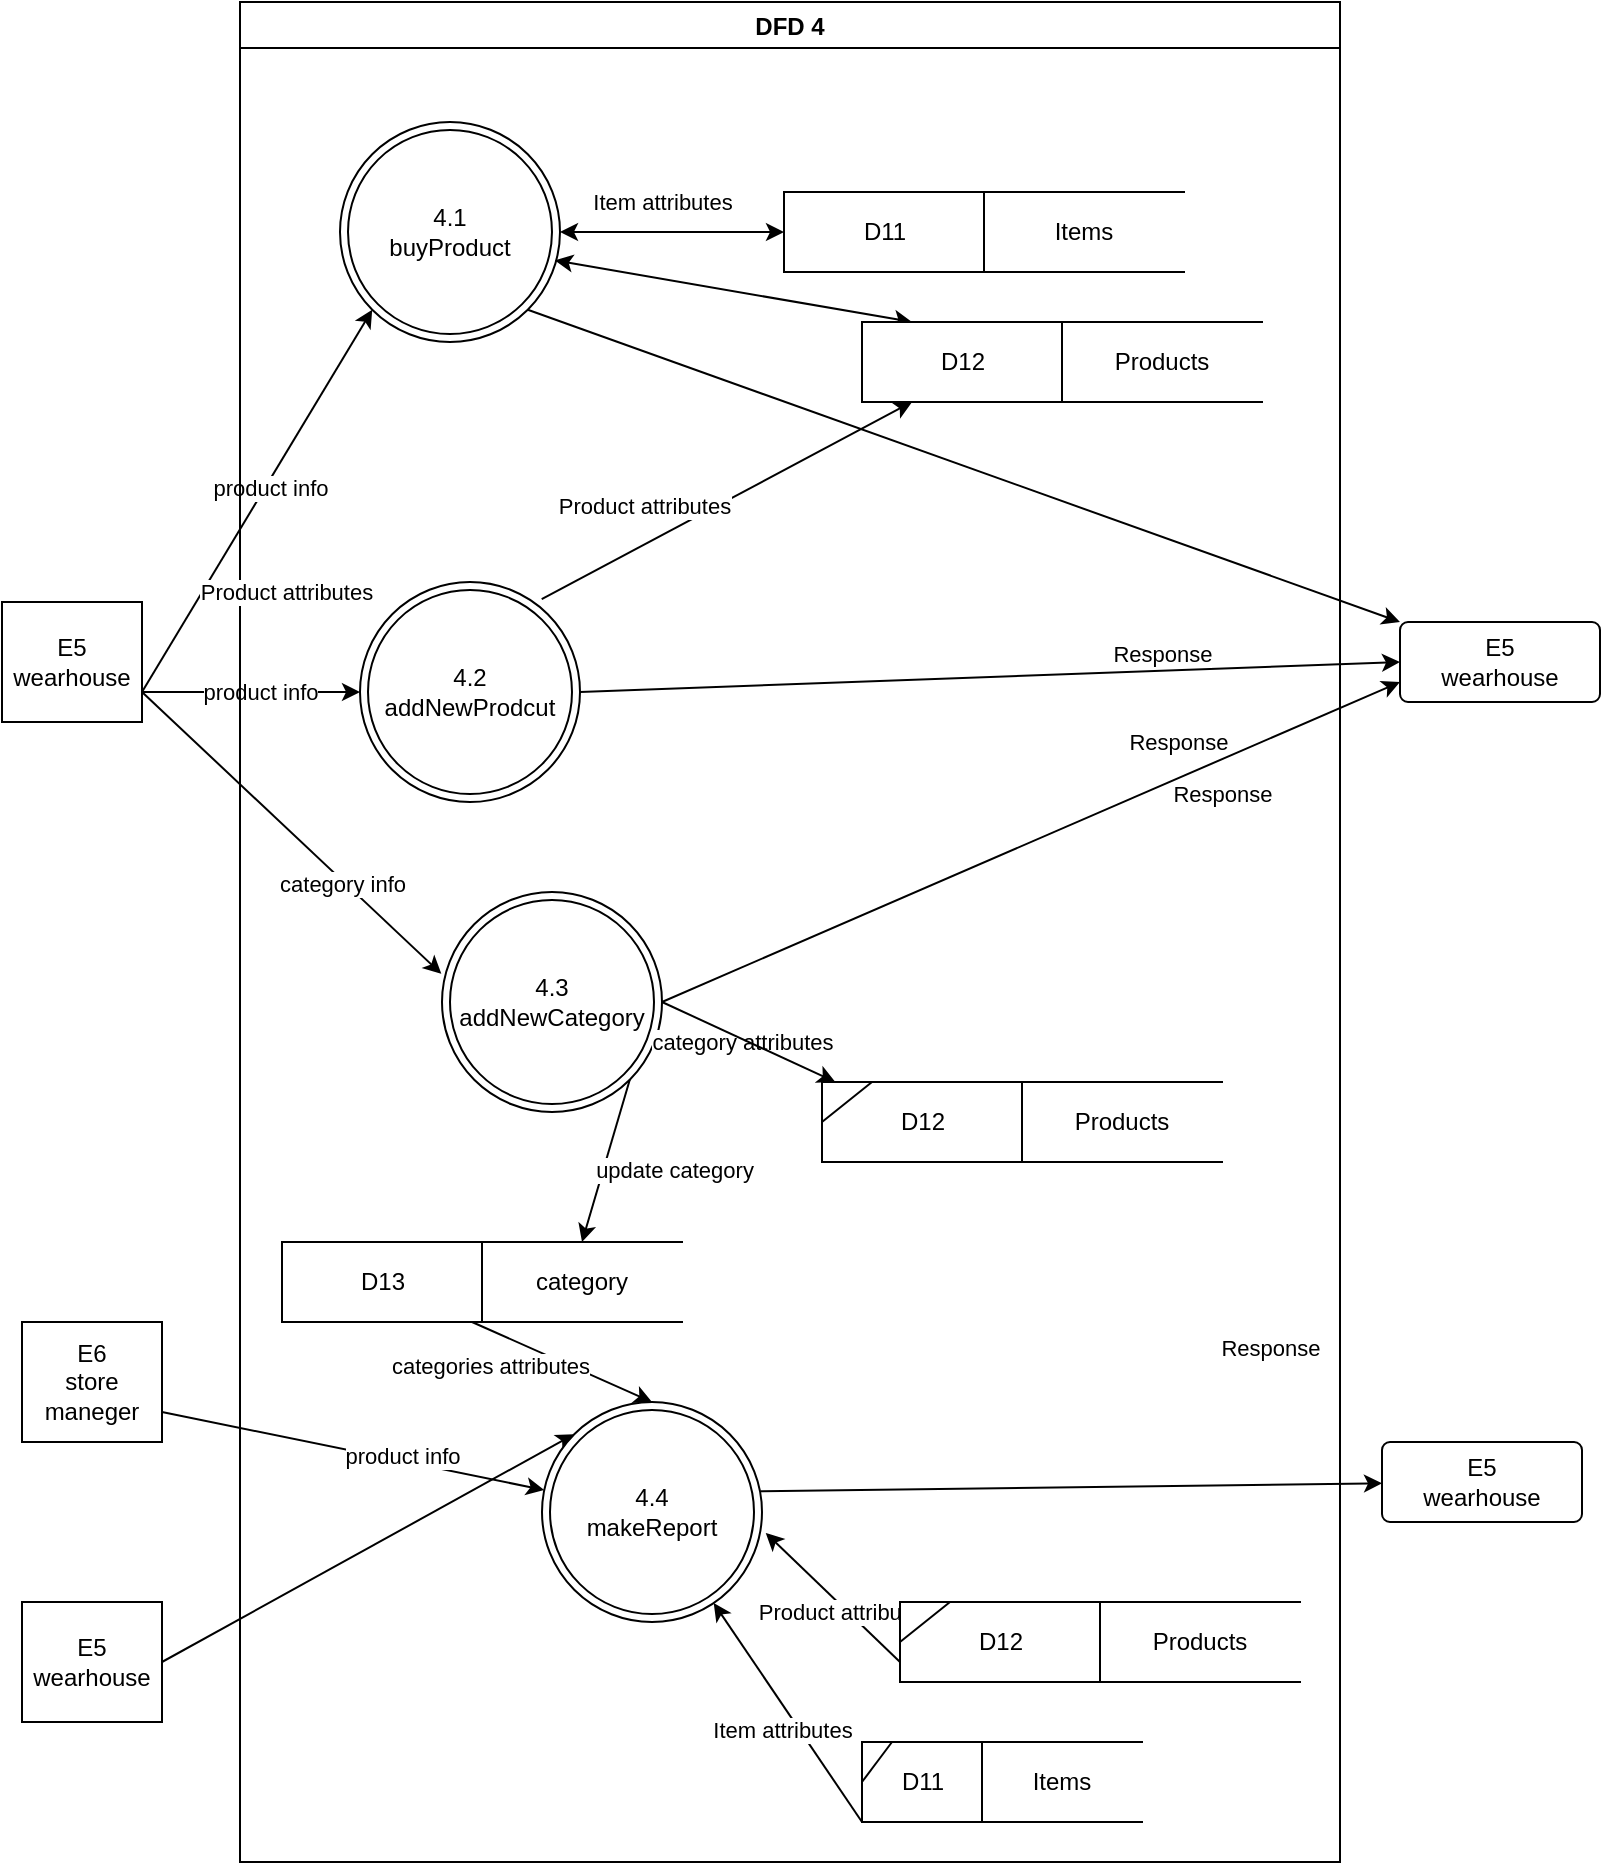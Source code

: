 <mxfile version="18.0.6" type="device" pages="5"><diagram id="IkkG-N2Yrl664kzA4eBI" name="DFD 4"><mxGraphModel dx="1504" dy="754" grid="1" gridSize="10" guides="1" tooltips="1" connect="1" arrows="1" fold="1" page="1" pageScale="1" pageWidth="827" pageHeight="1169" math="0" shadow="0"><root><mxCell id="0"/><mxCell id="1" parent="0"/><mxCell id="-1MVXqPErks35Yc8wY9G-2" value="E5&lt;br&gt;wearhouse" style="rounded=1;arcSize=10;whiteSpace=wrap;html=1;align=center;" parent="1" vertex="1"><mxGeometry x="719" y="420" width="100" height="40" as="geometry"/></mxCell><mxCell id="-1MVXqPErks35Yc8wY9G-3" value="" style="endArrow=classic;html=1;rounded=0;exitX=1;exitY=0.75;exitDx=0;exitDy=0;entryX=0;entryY=1;entryDx=0;entryDy=0;" parent="1" source="d40a3c5y4bLKDBNKdEhe-1" target="-1MVXqPErks35Yc8wY9G-20" edge="1"><mxGeometry width="50" height="50" relative="1" as="geometry"><mxPoint x="509" y="740" as="sourcePoint"/><mxPoint x="164" y="370" as="targetPoint"/></mxGeometry></mxCell><mxCell id="-1MVXqPErks35Yc8wY9G-4" value="product info" style="edgeLabel;html=1;align=center;verticalAlign=middle;resizable=0;points=[];" parent="-1MVXqPErks35Yc8wY9G-3" connectable="0" vertex="1"><mxGeometry x="0.085" y="-2" relative="1" as="geometry"><mxPoint as="offset"/></mxGeometry></mxCell><mxCell id="-1MVXqPErks35Yc8wY9G-5" value="" style="endArrow=classic;html=1;rounded=0;entryX=0;entryY=0.5;entryDx=0;entryDy=0;exitX=1;exitY=0.75;exitDx=0;exitDy=0;" parent="1" source="d40a3c5y4bLKDBNKdEhe-1" target="-1MVXqPErks35Yc8wY9G-21" edge="1"><mxGeometry width="50" height="50" relative="1" as="geometry"><mxPoint x="119" y="540" as="sourcePoint"/><mxPoint x="174" y="550" as="targetPoint"/></mxGeometry></mxCell><mxCell id="-1MVXqPErks35Yc8wY9G-6" value="product info" style="edgeLabel;html=1;align=center;verticalAlign=middle;resizable=0;points=[];" parent="-1MVXqPErks35Yc8wY9G-5" connectable="0" vertex="1"><mxGeometry x="0.303" y="1" relative="1" as="geometry"><mxPoint x="-12" y="1" as="offset"/></mxGeometry></mxCell><mxCell id="-1MVXqPErks35Yc8wY9G-7" value="" style="endArrow=classic;html=1;rounded=0;exitX=1;exitY=0.5;exitDx=0;exitDy=0;entryX=0;entryY=0;entryDx=0;entryDy=0;" parent="1" source="74YMOLxiBS4p765x_Dxd-10" target="-1MVXqPErks35Yc8wY9G-26" edge="1"><mxGeometry width="50" height="50" relative="1" as="geometry"><mxPoint x="129.0" y="570" as="sourcePoint"/><mxPoint x="174" y="760" as="targetPoint"/></mxGeometry></mxCell><mxCell id="-1MVXqPErks35Yc8wY9G-9" value="" style="endArrow=classic;html=1;rounded=0;exitX=0.994;exitY=0.406;exitDx=0;exitDy=0;exitPerimeter=0;" parent="1" source="-1MVXqPErks35Yc8wY9G-26" target="74YMOLxiBS4p765x_Dxd-21" edge="1"><mxGeometry width="50" height="50" relative="1" as="geometry"><mxPoint x="284" y="760" as="sourcePoint"/><mxPoint x="559" y="560" as="targetPoint"/></mxGeometry></mxCell><mxCell id="-1MVXqPErks35Yc8wY9G-10" value="Response" style="edgeLabel;html=1;align=center;verticalAlign=middle;resizable=0;points=[];" parent="-1MVXqPErks35Yc8wY9G-9" connectable="0" vertex="1"><mxGeometry x="-0.059" y="-3" relative="1" as="geometry"><mxPoint x="108" y="-73" as="offset"/></mxGeometry></mxCell><mxCell id="-1MVXqPErks35Yc8wY9G-11" value="" style="endArrow=classic;html=1;rounded=0;exitX=1;exitY=0.5;exitDx=0;exitDy=0;entryX=0;entryY=0.5;entryDx=0;entryDy=0;" parent="1" source="-1MVXqPErks35Yc8wY9G-21" target="-1MVXqPErks35Yc8wY9G-2" edge="1"><mxGeometry width="50" height="50" relative="1" as="geometry"><mxPoint x="278.34" y="754.66" as="sourcePoint"/><mxPoint x="719" y="585" as="targetPoint"/></mxGeometry></mxCell><mxCell id="-1MVXqPErks35Yc8wY9G-12" value="Response" style="edgeLabel;html=1;align=center;verticalAlign=middle;resizable=0;points=[];" parent="-1MVXqPErks35Yc8wY9G-11" connectable="0" vertex="1"><mxGeometry x="-0.103" y="5" relative="1" as="geometry"><mxPoint x="115" y="36" as="offset"/></mxGeometry></mxCell><mxCell id="-1MVXqPErks35Yc8wY9G-13" value="" style="endArrow=classic;html=1;rounded=0;exitX=1;exitY=1;exitDx=0;exitDy=0;entryX=0;entryY=0;entryDx=0;entryDy=0;" parent="1" source="-1MVXqPErks35Yc8wY9G-20" target="-1MVXqPErks35Yc8wY9G-2" edge="1"><mxGeometry width="50" height="50" relative="1" as="geometry"><mxPoint x="279.0" y="585" as="sourcePoint"/><mxPoint x="719" y="585" as="targetPoint"/></mxGeometry></mxCell><mxCell id="-1MVXqPErks35Yc8wY9G-14" value="Response" style="edgeLabel;html=1;align=center;verticalAlign=middle;resizable=0;points=[];" parent="-1MVXqPErks35Yc8wY9G-13" connectable="0" vertex="1"><mxGeometry x="-0.199" y="3" relative="1" as="geometry"><mxPoint x="141" y="112" as="offset"/></mxGeometry></mxCell><mxCell id="-1MVXqPErks35Yc8wY9G-15" value="DFD 4" style="swimlane;startSize=23;" parent="1" vertex="1"><mxGeometry x="139" y="110" width="550" height="930" as="geometry"/></mxCell><mxCell id="-1MVXqPErks35Yc8wY9G-16" value="D11" style="html=1;" parent="-1MVXqPErks35Yc8wY9G-15" vertex="1"><mxGeometry x="272" y="95" width="100" height="40" as="geometry"/></mxCell><mxCell id="-1MVXqPErks35Yc8wY9G-17" value="Items" style="shape=partialRectangle;whiteSpace=wrap;html=1;left=0;right=0;fillColor=none;" parent="-1MVXqPErks35Yc8wY9G-15" vertex="1"><mxGeometry x="372" y="95" width="100" height="40" as="geometry"/></mxCell><mxCell id="-1MVXqPErks35Yc8wY9G-18" value="" style="endArrow=classic;startArrow=classic;html=1;rounded=0;exitX=1;exitY=0.5;exitDx=0;exitDy=0;entryX=0;entryY=0.5;entryDx=0;entryDy=0;exitPerimeter=0;" parent="-1MVXqPErks35Yc8wY9G-15" source="-1MVXqPErks35Yc8wY9G-20" target="-1MVXqPErks35Yc8wY9G-16" edge="1"><mxGeometry width="50" height="50" relative="1" as="geometry"><mxPoint x="165.0" y="100" as="sourcePoint"/><mxPoint x="385" y="260" as="targetPoint"/></mxGeometry></mxCell><mxCell id="-1MVXqPErks35Yc8wY9G-19" value="Item attributes" style="edgeLabel;html=1;align=center;verticalAlign=middle;resizable=0;points=[];" parent="-1MVXqPErks35Yc8wY9G-18" connectable="0" vertex="1"><mxGeometry x="-0.242" y="1" relative="1" as="geometry"><mxPoint x="8" y="-14" as="offset"/></mxGeometry></mxCell><mxCell id="-1MVXqPErks35Yc8wY9G-20" value="&lt;span style=&quot;&quot;&gt;4.1&lt;br&gt;buyProduct&lt;/span&gt;" style="ellipse;shape=doubleEllipse;whiteSpace=wrap;html=1;aspect=fixed;" parent="-1MVXqPErks35Yc8wY9G-15" vertex="1"><mxGeometry x="50" y="60" width="110" height="110" as="geometry"/></mxCell><mxCell id="-1MVXqPErks35Yc8wY9G-21" value="4.2&lt;br&gt;addNewProdcut" style="ellipse;shape=doubleEllipse;whiteSpace=wrap;html=1;aspect=fixed;" parent="-1MVXqPErks35Yc8wY9G-15" vertex="1"><mxGeometry x="60" y="290" width="110" height="110" as="geometry"/></mxCell><mxCell id="-1MVXqPErks35Yc8wY9G-24" value="" style="endArrow=classic;html=1;rounded=0;exitX=0;exitY=0.75;exitDx=0;exitDy=0;entryX=1.017;entryY=0.595;entryDx=0;entryDy=0;entryPerimeter=0;" parent="-1MVXqPErks35Yc8wY9G-15" source="74YMOLxiBS4p765x_Dxd-17" target="-1MVXqPErks35Yc8wY9G-26" edge="1"><mxGeometry width="50" height="50" relative="1" as="geometry"><mxPoint x="350" y="680.0" as="sourcePoint"/><mxPoint x="180" y="690" as="targetPoint"/></mxGeometry></mxCell><mxCell id="-1MVXqPErks35Yc8wY9G-25" value="Product attributes" style="edgeLabel;html=1;align=center;verticalAlign=middle;resizable=0;points=[];" parent="-1MVXqPErks35Yc8wY9G-24" connectable="0" vertex="1"><mxGeometry x="0.221" y="3" relative="1" as="geometry"><mxPoint x="15" y="12" as="offset"/></mxGeometry></mxCell><mxCell id="-1MVXqPErks35Yc8wY9G-26" value="4.4&lt;br&gt;makeReport" style="ellipse;shape=doubleEllipse;whiteSpace=wrap;html=1;aspect=fixed;" parent="-1MVXqPErks35Yc8wY9G-15" vertex="1"><mxGeometry x="151" y="700" width="110" height="110" as="geometry"/></mxCell><mxCell id="-1MVXqPErks35Yc8wY9G-27" value="" style="endArrow=classic;startArrow=classic;html=1;rounded=0;exitX=0.977;exitY=0.629;exitDx=0;exitDy=0;entryX=0.25;entryY=0;entryDx=0;entryDy=0;exitPerimeter=0;" parent="-1MVXqPErks35Yc8wY9G-15" source="-1MVXqPErks35Yc8wY9G-20" target="74YMOLxiBS4p765x_Dxd-3" edge="1"><mxGeometry width="50" height="50" relative="1" as="geometry"><mxPoint x="233.35" y="273.1" as="sourcePoint"/><mxPoint x="375" y="650.0" as="targetPoint"/></mxGeometry></mxCell><mxCell id="-1MVXqPErks35Yc8wY9G-28" value="Product attributes" style="edgeLabel;html=1;align=center;verticalAlign=middle;resizable=0;points=[];" parent="-1MVXqPErks35Yc8wY9G-27" connectable="0" vertex="1"><mxGeometry x="0.346" y="-5" relative="1" as="geometry"><mxPoint x="-254" y="140" as="offset"/></mxGeometry></mxCell><mxCell id="-1MVXqPErks35Yc8wY9G-29" value="" style="endArrow=classic;html=1;rounded=0;entryX=0.25;entryY=1;entryDx=0;entryDy=0;exitX=0.826;exitY=0.078;exitDx=0;exitDy=0;exitPerimeter=0;" parent="-1MVXqPErks35Yc8wY9G-15" source="-1MVXqPErks35Yc8wY9G-21" target="74YMOLxiBS4p765x_Dxd-3" edge="1"><mxGeometry width="50" height="50" relative="1" as="geometry"><mxPoint x="230" y="460" as="sourcePoint"/><mxPoint x="350" y="650.0" as="targetPoint"/><Array as="points"/></mxGeometry></mxCell><mxCell id="-1MVXqPErks35Yc8wY9G-30" value="Product attributes" style="edgeLabel;html=1;align=center;verticalAlign=middle;resizable=0;points=[];" parent="-1MVXqPErks35Yc8wY9G-29" connectable="0" vertex="1"><mxGeometry x="-0.126" y="-5" relative="1" as="geometry"><mxPoint x="-32" y="-8" as="offset"/></mxGeometry></mxCell><mxCell id="-1MVXqPErks35Yc8wY9G-31" value="" style="endArrow=classic;html=1;rounded=0;exitX=0;exitY=1;exitDx=0;exitDy=0;" parent="-1MVXqPErks35Yc8wY9G-15" source="74YMOLxiBS4p765x_Dxd-7" target="-1MVXqPErks35Yc8wY9G-26" edge="1"><mxGeometry width="50" height="50" relative="1" as="geometry"><mxPoint x="340" y="270" as="sourcePoint"/><mxPoint x="218.806" y="614.568" as="targetPoint"/></mxGeometry></mxCell><mxCell id="-1MVXqPErks35Yc8wY9G-32" value="Item attributes" style="edgeLabel;html=1;align=center;verticalAlign=middle;resizable=0;points=[];" parent="-1MVXqPErks35Yc8wY9G-31" connectable="0" vertex="1"><mxGeometry x="-0.214" y="1" relative="1" as="geometry"><mxPoint x="-10" y="-4" as="offset"/></mxGeometry></mxCell><mxCell id="-1MVXqPErks35Yc8wY9G-33" value="4.3&lt;br&gt;addNewCategory" style="ellipse;shape=doubleEllipse;whiteSpace=wrap;html=1;aspect=fixed;" parent="-1MVXqPErks35Yc8wY9G-15" vertex="1"><mxGeometry x="101" y="445" width="110" height="110" as="geometry"/></mxCell><mxCell id="-1MVXqPErks35Yc8wY9G-34" value="D13" style="html=1;" parent="-1MVXqPErks35Yc8wY9G-15" vertex="1"><mxGeometry x="21" y="620" width="100" height="40" as="geometry"/></mxCell><mxCell id="-1MVXqPErks35Yc8wY9G-35" value="category" style="shape=partialRectangle;whiteSpace=wrap;html=1;left=0;right=0;fillColor=none;" parent="-1MVXqPErks35Yc8wY9G-15" vertex="1"><mxGeometry x="121" y="620" width="100" height="40" as="geometry"/></mxCell><mxCell id="-1MVXqPErks35Yc8wY9G-36" value="" style="endArrow=classic;html=1;rounded=0;entryX=0.5;entryY=0;entryDx=0;entryDy=0;" parent="-1MVXqPErks35Yc8wY9G-15" source="-1MVXqPErks35Yc8wY9G-34" target="-1MVXqPErks35Yc8wY9G-26" edge="1"><mxGeometry width="50" height="50" relative="1" as="geometry"><mxPoint x="71" y="670" as="sourcePoint"/><mxPoint x="420" y="560" as="targetPoint"/></mxGeometry></mxCell><mxCell id="-1MVXqPErks35Yc8wY9G-37" value="categories attributes" style="edgeLabel;html=1;align=center;verticalAlign=middle;resizable=0;points=[];" parent="-1MVXqPErks35Yc8wY9G-36" connectable="0" vertex="1"><mxGeometry x="-0.402" y="-2" relative="1" as="geometry"><mxPoint x="-17" y="8" as="offset"/></mxGeometry></mxCell><mxCell id="-1MVXqPErks35Yc8wY9G-38" value="" style="endArrow=classic;html=1;rounded=0;exitX=1;exitY=1;exitDx=0;exitDy=0;entryX=0.5;entryY=0;entryDx=0;entryDy=0;" parent="-1MVXqPErks35Yc8wY9G-15" source="-1MVXqPErks35Yc8wY9G-33" target="-1MVXqPErks35Yc8wY9G-35" edge="1"><mxGeometry width="50" height="50" relative="1" as="geometry"><mxPoint x="370" y="610" as="sourcePoint"/><mxPoint x="420" y="560" as="targetPoint"/></mxGeometry></mxCell><mxCell id="-1MVXqPErks35Yc8wY9G-39" value="category attributes" style="edgeLabel;html=1;align=center;verticalAlign=middle;resizable=0;points=[];" parent="-1MVXqPErks35Yc8wY9G-38" connectable="0" vertex="1"><mxGeometry x="-0.143" y="-6" relative="1" as="geometry"><mxPoint x="72" y="-52" as="offset"/></mxGeometry></mxCell><mxCell id="-1MVXqPErks35Yc8wY9G-40" value="" style="endArrow=classic;html=1;rounded=0;exitX=1;exitY=0.5;exitDx=0;exitDy=0;" parent="-1MVXqPErks35Yc8wY9G-15" source="-1MVXqPErks35Yc8wY9G-33" target="74YMOLxiBS4p765x_Dxd-1" edge="1"><mxGeometry width="50" height="50" relative="1" as="geometry"><mxPoint x="540" y="550" as="sourcePoint"/><mxPoint x="350" y="680.0" as="targetPoint"/></mxGeometry></mxCell><mxCell id="-1MVXqPErks35Yc8wY9G-41" value="update category" style="edgeLabel;html=1;align=center;verticalAlign=middle;resizable=0;points=[];" parent="-1MVXqPErks35Yc8wY9G-40" connectable="0" vertex="1"><mxGeometry x="-0.306" y="-4" relative="1" as="geometry"><mxPoint x="-23" y="66" as="offset"/></mxGeometry></mxCell><mxCell id="74YMOLxiBS4p765x_Dxd-11" value="" style="group" vertex="1" connectable="0" parent="-1MVXqPErks35Yc8wY9G-15"><mxGeometry x="291" y="540" width="200" height="40" as="geometry"/></mxCell><mxCell id="74YMOLxiBS4p765x_Dxd-1" value="D12" style="html=1;" vertex="1" parent="74YMOLxiBS4p765x_Dxd-11"><mxGeometry width="100" height="40" as="geometry"/></mxCell><mxCell id="74YMOLxiBS4p765x_Dxd-2" value="&lt;span style=&quot;&quot;&gt;Products&lt;/span&gt;" style="shape=partialRectangle;whiteSpace=wrap;html=1;left=0;right=0;fillColor=none;" vertex="1" parent="74YMOLxiBS4p765x_Dxd-11"><mxGeometry x="100" width="100" height="40" as="geometry"/></mxCell><mxCell id="74YMOLxiBS4p765x_Dxd-6" value="" style="endArrow=none;html=1;rounded=0;exitX=0;exitY=0.5;exitDx=0;exitDy=0;entryX=0.25;entryY=0;entryDx=0;entryDy=0;" edge="1" parent="74YMOLxiBS4p765x_Dxd-11" source="74YMOLxiBS4p765x_Dxd-1" target="74YMOLxiBS4p765x_Dxd-1"><mxGeometry width="50" height="50" relative="1" as="geometry"><mxPoint x="11" y="-160" as="sourcePoint"/><mxPoint x="61" y="-210" as="targetPoint"/></mxGeometry></mxCell><mxCell id="74YMOLxiBS4p765x_Dxd-16" value="" style="group" vertex="1" connectable="0" parent="-1MVXqPErks35Yc8wY9G-15"><mxGeometry x="330" y="800" width="200" height="40" as="geometry"/></mxCell><mxCell id="74YMOLxiBS4p765x_Dxd-17" value="D12" style="html=1;" vertex="1" parent="74YMOLxiBS4p765x_Dxd-16"><mxGeometry width="100" height="40" as="geometry"/></mxCell><mxCell id="74YMOLxiBS4p765x_Dxd-18" value="&lt;span style=&quot;&quot;&gt;Products&lt;/span&gt;" style="shape=partialRectangle;whiteSpace=wrap;html=1;left=0;right=0;fillColor=none;" vertex="1" parent="74YMOLxiBS4p765x_Dxd-16"><mxGeometry x="100" width="100" height="40" as="geometry"/></mxCell><mxCell id="74YMOLxiBS4p765x_Dxd-19" value="" style="endArrow=none;html=1;rounded=0;exitX=0;exitY=0.5;exitDx=0;exitDy=0;entryX=0.25;entryY=0;entryDx=0;entryDy=0;" edge="1" parent="74YMOLxiBS4p765x_Dxd-16" source="74YMOLxiBS4p765x_Dxd-17" target="74YMOLxiBS4p765x_Dxd-17"><mxGeometry width="50" height="50" relative="1" as="geometry"><mxPoint x="11" y="-160" as="sourcePoint"/><mxPoint x="61" y="-210" as="targetPoint"/></mxGeometry></mxCell><mxCell id="74YMOLxiBS4p765x_Dxd-20" value="" style="group" vertex="1" connectable="0" parent="-1MVXqPErks35Yc8wY9G-15"><mxGeometry x="311" y="870" width="140" height="40" as="geometry"/></mxCell><mxCell id="74YMOLxiBS4p765x_Dxd-7" value="D11" style="html=1;" vertex="1" parent="74YMOLxiBS4p765x_Dxd-20"><mxGeometry width="60" height="40" as="geometry"/></mxCell><mxCell id="74YMOLxiBS4p765x_Dxd-8" value="Items" style="shape=partialRectangle;whiteSpace=wrap;html=1;left=0;right=0;fillColor=none;" vertex="1" parent="74YMOLxiBS4p765x_Dxd-20"><mxGeometry x="60" width="80" height="40" as="geometry"/></mxCell><mxCell id="74YMOLxiBS4p765x_Dxd-9" value="" style="endArrow=none;html=1;rounded=0;exitX=0;exitY=0.5;exitDx=0;exitDy=0;entryX=0.25;entryY=0;entryDx=0;entryDy=0;" edge="1" parent="74YMOLxiBS4p765x_Dxd-20" source="74YMOLxiBS4p765x_Dxd-7" target="74YMOLxiBS4p765x_Dxd-7"><mxGeometry width="50" height="50" relative="1" as="geometry"><mxPoint x="90" y="130.0" as="sourcePoint"/><mxPoint x="115" y="110.0" as="targetPoint"/></mxGeometry></mxCell><mxCell id="74YMOLxiBS4p765x_Dxd-22" value="" style="group" vertex="1" connectable="0" parent="-1MVXqPErks35Yc8wY9G-15"><mxGeometry x="311" y="160" width="200" height="40" as="geometry"/></mxCell><mxCell id="74YMOLxiBS4p765x_Dxd-3" value="D12" style="html=1;" vertex="1" parent="74YMOLxiBS4p765x_Dxd-22"><mxGeometry width="100" height="40" as="geometry"/></mxCell><mxCell id="74YMOLxiBS4p765x_Dxd-4" value="&lt;span style=&quot;&quot;&gt;Products&lt;/span&gt;" style="shape=partialRectangle;whiteSpace=wrap;html=1;left=0;right=0;fillColor=none;" vertex="1" parent="74YMOLxiBS4p765x_Dxd-22"><mxGeometry x="100" width="100" height="40" as="geometry"/></mxCell><mxCell id="-1MVXqPErks35Yc8wY9G-42" value="" style="endArrow=classic;html=1;rounded=0;exitX=1;exitY=0.75;exitDx=0;exitDy=0;entryX=-0.003;entryY=0.372;entryDx=0;entryDy=0;entryPerimeter=0;" parent="1" source="d40a3c5y4bLKDBNKdEhe-1" target="-1MVXqPErks35Yc8wY9G-33" edge="1"><mxGeometry width="50" height="50" relative="1" as="geometry"><mxPoint x="539" y="700" as="sourcePoint"/><mxPoint x="589" y="650" as="targetPoint"/></mxGeometry></mxCell><mxCell id="-1MVXqPErks35Yc8wY9G-43" value="category info" style="edgeLabel;html=1;align=center;verticalAlign=middle;resizable=0;points=[];" parent="-1MVXqPErks35Yc8wY9G-42" connectable="0" vertex="1"><mxGeometry x="0.432" y="-3" relative="1" as="geometry"><mxPoint x="-5" y="-7" as="offset"/></mxGeometry></mxCell><mxCell id="-1MVXqPErks35Yc8wY9G-44" value="" style="endArrow=classic;html=1;rounded=0;exitX=1;exitY=0.5;exitDx=0;exitDy=0;entryX=0;entryY=0.75;entryDx=0;entryDy=0;" parent="1" source="-1MVXqPErks35Yc8wY9G-33" target="-1MVXqPErks35Yc8wY9G-2" edge="1"><mxGeometry width="50" height="50" relative="1" as="geometry"><mxPoint x="539" y="700" as="sourcePoint"/><mxPoint x="589" y="650" as="targetPoint"/></mxGeometry></mxCell><mxCell id="-1MVXqPErks35Yc8wY9G-45" value="Response" style="edgeLabel;html=1;align=center;verticalAlign=middle;resizable=0;points=[];" parent="-1MVXqPErks35Yc8wY9G-44" connectable="0" vertex="1"><mxGeometry x="0.074" y="-3" relative="1" as="geometry"><mxPoint x="80" y="-21" as="offset"/></mxGeometry></mxCell><mxCell id="d40a3c5y4bLKDBNKdEhe-1" value="E5&lt;br&gt;wearhouse" style="rounded=0;whiteSpace=wrap;html=1;" vertex="1" parent="1"><mxGeometry x="20" y="410" width="70" height="60" as="geometry"/></mxCell><mxCell id="d40a3c5y4bLKDBNKdEhe-2" value="E6&lt;br&gt;store maneger" style="rounded=0;whiteSpace=wrap;html=1;" vertex="1" parent="1"><mxGeometry x="30" y="770" width="70" height="60" as="geometry"/></mxCell><mxCell id="d40a3c5y4bLKDBNKdEhe-3" value="" style="endArrow=classic;html=1;rounded=0;exitX=1;exitY=0.75;exitDx=0;exitDy=0;" edge="1" parent="1" source="d40a3c5y4bLKDBNKdEhe-2" target="-1MVXqPErks35Yc8wY9G-26"><mxGeometry width="50" height="50" relative="1" as="geometry"><mxPoint x="390" y="670" as="sourcePoint"/><mxPoint x="440" y="620" as="targetPoint"/></mxGeometry></mxCell><mxCell id="d40a3c5y4bLKDBNKdEhe-4" value="product info" style="edgeLabel;html=1;align=center;verticalAlign=middle;resizable=0;points=[];" vertex="1" connectable="0" parent="d40a3c5y4bLKDBNKdEhe-3"><mxGeometry x="0.251" y="3" relative="1" as="geometry"><mxPoint as="offset"/></mxGeometry></mxCell><mxCell id="74YMOLxiBS4p765x_Dxd-10" value="E5&lt;br&gt;wearhouse" style="rounded=0;whiteSpace=wrap;html=1;" vertex="1" parent="1"><mxGeometry x="30" y="910" width="70" height="60" as="geometry"/></mxCell><mxCell id="74YMOLxiBS4p765x_Dxd-21" value="E5&lt;br&gt;wearhouse" style="rounded=1;arcSize=10;whiteSpace=wrap;html=1;align=center;" vertex="1" parent="1"><mxGeometry x="710" y="830" width="100" height="40" as="geometry"/></mxCell></root></mxGraphModel></diagram><diagram id="-rAD4gAhmImdWYpfQWID" name="DFD 4.1"><mxGraphModel dx="999" dy="-253" grid="1" gridSize="10" guides="1" tooltips="1" connect="1" arrows="1" fold="1" page="1" pageScale="1" pageWidth="827" pageHeight="1169" math="0" shadow="0"><root><mxCell id="0"/><mxCell id="1" parent="0"/><mxCell id="7xkxtE2xRHq7eRqYyfBu-1" value="E5&lt;br&gt;wearhouse" style="rounded=1;arcSize=10;whiteSpace=wrap;html=1;align=center;" parent="1" vertex="1"><mxGeometry x="830" y="1600" width="100" height="40" as="geometry"/></mxCell><mxCell id="7xkxtE2xRHq7eRqYyfBu-2" value="" style="endArrow=classic;html=1;rounded=0;exitX=1;exitY=0.5;exitDx=0;exitDy=0;" parent="1" source="7xkxtE2xRHq7eRqYyfBu-1" target="7xkxtE2xRHq7eRqYyfBu-44" edge="1"><mxGeometry width="50" height="50" relative="1" as="geometry"><mxPoint x="1152.369" y="1669.736" as="sourcePoint"/><mxPoint x="1008.99" y="1619.96" as="targetPoint"/></mxGeometry></mxCell><mxCell id="7xkxtE2xRHq7eRqYyfBu-3" value="&lt;span style=&quot;font-size: 12px; background-color: rgb(248, 249, 250);&quot;&gt;Product id, amount&lt;/span&gt;" style="edgeLabel;html=1;align=center;verticalAlign=middle;resizable=0;points=[];" parent="7xkxtE2xRHq7eRqYyfBu-2" connectable="0" vertex="1"><mxGeometry x="0.124" y="-3" relative="1" as="geometry"><mxPoint x="-14" y="-13" as="offset"/></mxGeometry></mxCell><mxCell id="7xkxtE2xRHq7eRqYyfBu-4" value="E5&lt;br&gt;wearhouse" style="rounded=1;arcSize=10;whiteSpace=wrap;html=1;align=center;" parent="1" vertex="1"><mxGeometry x="1554" y="1525" width="100" height="40" as="geometry"/></mxCell><mxCell id="7xkxtE2xRHq7eRqYyfBu-5" value="" style="endArrow=classic;html=1;rounded=0;entryX=0;entryY=0.5;entryDx=0;entryDy=0;exitX=1;exitY=0.5;exitDx=0;exitDy=0;" parent="1" source="7xkxtE2xRHq7eRqYyfBu-44" target="7xkxtE2xRHq7eRqYyfBu-4" edge="1"><mxGeometry width="50" height="50" relative="1" as="geometry"><mxPoint x="1089.0" y="1625" as="sourcePoint"/><mxPoint x="1111.256" y="1780.052" as="targetPoint"/></mxGeometry></mxCell><mxCell id="7xkxtE2xRHq7eRqYyfBu-6" value="amount" style="edgeLabel;html=1;align=center;verticalAlign=middle;resizable=0;points=[];" parent="7xkxtE2xRHq7eRqYyfBu-5" connectable="0" vertex="1"><mxGeometry x="0.124" y="-3" relative="1" as="geometry"><mxPoint x="-42" y="36" as="offset"/></mxGeometry></mxCell><mxCell id="7xkxtE2xRHq7eRqYyfBu-7" value="string output" style="edgeLabel;html=1;align=center;verticalAlign=middle;resizable=0;points=[];" parent="7xkxtE2xRHq7eRqYyfBu-5" connectable="0" vertex="1"><mxGeometry x="-0.317" y="-1" relative="1" as="geometry"><mxPoint x="1" as="offset"/></mxGeometry></mxCell><mxCell id="7xkxtE2xRHq7eRqYyfBu-8" value="DFD 4.1: [buyProduct]" style="swimlane;startSize=23;" parent="1" vertex="1"><mxGeometry x="939" y="1240" width="611" height="880" as="geometry"/></mxCell><mxCell id="7xkxtE2xRHq7eRqYyfBu-9" value="4.1.3&lt;br&gt;updateProduct" style="ellipse;whiteSpace=wrap;html=1;align=center;" parent="7xkxtE2xRHq7eRqYyfBu-8" vertex="1"><mxGeometry x="159.5" y="50" width="110" height="60" as="geometry"/></mxCell><mxCell id="7xkxtE2xRHq7eRqYyfBu-10" value="D12" style="html=1;" parent="7xkxtE2xRHq7eRqYyfBu-8" vertex="1"><mxGeometry x="350" y="50" width="100" height="40" as="geometry"/></mxCell><mxCell id="7xkxtE2xRHq7eRqYyfBu-11" value="&lt;span style=&quot;&quot;&gt;Products&lt;/span&gt;" style="shape=partialRectangle;whiteSpace=wrap;html=1;left=0;right=0;fillColor=none;" parent="7xkxtE2xRHq7eRqYyfBu-8" vertex="1"><mxGeometry x="450" y="50" width="100" height="40" as="geometry"/></mxCell><mxCell id="7xkxtE2xRHq7eRqYyfBu-12" value="" style="endArrow=classic;html=1;rounded=0;exitX=1.004;exitY=0.347;exitDx=0;exitDy=0;entryX=0;entryY=0.5;entryDx=0;entryDy=0;exitPerimeter=0;" parent="7xkxtE2xRHq7eRqYyfBu-8" source="7xkxtE2xRHq7eRqYyfBu-9" target="7xkxtE2xRHq7eRqYyfBu-10" edge="1"><mxGeometry width="50" height="50" relative="1" as="geometry"><mxPoint x="-450.5" y="-1100" as="sourcePoint"/><mxPoint x="-400.5" y="-1150" as="targetPoint"/><Array as="points"/></mxGeometry></mxCell><mxCell id="7xkxtE2xRHq7eRqYyfBu-13" value="D11" style="html=1;" parent="7xkxtE2xRHq7eRqYyfBu-8" vertex="1"><mxGeometry x="331" y="790" width="100" height="40" as="geometry"/></mxCell><mxCell id="7xkxtE2xRHq7eRqYyfBu-14" value="Items" style="shape=partialRectangle;whiteSpace=wrap;html=1;left=0;right=0;fillColor=none;" parent="7xkxtE2xRHq7eRqYyfBu-8" vertex="1"><mxGeometry x="431" y="790" width="100" height="40" as="geometry"/></mxCell><mxCell id="7xkxtE2xRHq7eRqYyfBu-15" value="4.1.2&lt;br&gt;buyAmount" style="ellipse;whiteSpace=wrap;html=1;align=center;" parent="7xkxtE2xRHq7eRqYyfBu-8" vertex="1"><mxGeometry x="28.5" y="760" width="110" height="60" as="geometry"/></mxCell><mxCell id="7xkxtE2xRHq7eRqYyfBu-16" value="" style="endArrow=classic;html=1;rounded=0;entryX=0;entryY=0;entryDx=0;entryDy=0;" parent="7xkxtE2xRHq7eRqYyfBu-8" source="7xkxtE2xRHq7eRqYyfBu-15" target="7xkxtE2xRHq7eRqYyfBu-13" edge="1"><mxGeometry width="50" height="50" relative="1" as="geometry"><mxPoint x="200" y="430" as="sourcePoint"/><mxPoint x="339" y="490" as="targetPoint"/><Array as="points"/></mxGeometry></mxCell><mxCell id="7xkxtE2xRHq7eRqYyfBu-17" value="item attributes" style="edgeLabel;html=1;align=center;verticalAlign=middle;resizable=0;points=[];" parent="7xkxtE2xRHq7eRqYyfBu-16" connectable="0" vertex="1"><mxGeometry x="-0.139" y="-3" relative="1" as="geometry"><mxPoint x="6" y="-6" as="offset"/></mxGeometry></mxCell><mxCell id="7xkxtE2xRHq7eRqYyfBu-18" value="" style="endArrow=classic;html=1;rounded=0;exitX=0;exitY=0.75;exitDx=0;exitDy=0;entryX=0.732;entryY=0.94;entryDx=0;entryDy=0;entryPerimeter=0;" parent="7xkxtE2xRHq7eRqYyfBu-8" source="7xkxtE2xRHq7eRqYyfBu-13" target="7xkxtE2xRHq7eRqYyfBu-15" edge="1"><mxGeometry width="50" height="50" relative="1" as="geometry"><mxPoint x="-571.5" y="-830" as="sourcePoint"/><mxPoint x="148.5" y="510" as="targetPoint"/></mxGeometry></mxCell><mxCell id="7xkxtE2xRHq7eRqYyfBu-19" value="item attributes" style="edgeLabel;html=1;align=center;verticalAlign=middle;resizable=0;points=[];" parent="7xkxtE2xRHq7eRqYyfBu-18" connectable="0" vertex="1"><mxGeometry x="-0.185" y="-3" relative="1" as="geometry"><mxPoint as="offset"/></mxGeometry></mxCell><mxCell id="7xkxtE2xRHq7eRqYyfBu-20" value="" style="endArrow=classic;html=1;rounded=0;exitX=0.602;exitY=1.021;exitDx=0;exitDy=0;exitPerimeter=0;" parent="7xkxtE2xRHq7eRqYyfBu-8" source="7xkxtE2xRHq7eRqYyfBu-44" target="7xkxtE2xRHq7eRqYyfBu-15" edge="1"><mxGeometry width="50" height="50" relative="1" as="geometry"><mxPoint x="102.706" y="429.941" as="sourcePoint"/><mxPoint x="-650.5" y="-1150" as="targetPoint"/></mxGeometry></mxCell><mxCell id="7xkxtE2xRHq7eRqYyfBu-21" value="amount" style="edgeLabel;html=1;align=center;verticalAlign=middle;resizable=0;points=[];" parent="7xkxtE2xRHq7eRqYyfBu-20" connectable="0" vertex="1"><mxGeometry x="0.124" y="-3" relative="1" as="geometry"><mxPoint as="offset"/></mxGeometry></mxCell><mxCell id="7xkxtE2xRHq7eRqYyfBu-22" value="" style="endArrow=classic;html=1;rounded=0;exitX=0.624;exitY=0.032;exitDx=0;exitDy=0;entryX=0;entryY=1;entryDx=0;entryDy=0;exitPerimeter=0;" parent="7xkxtE2xRHq7eRqYyfBu-8" source="7xkxtE2xRHq7eRqYyfBu-44" target="7xkxtE2xRHq7eRqYyfBu-9" edge="1"><mxGeometry width="50" height="50" relative="1" as="geometry"><mxPoint x="105" y="340" as="sourcePoint"/><mxPoint x="-400.5" y="-1150" as="targetPoint"/></mxGeometry></mxCell><mxCell id="7xkxtE2xRHq7eRqYyfBu-23" value="Product attributes" style="edgeLabel;html=1;align=center;verticalAlign=middle;resizable=0;points=[];" parent="7xkxtE2xRHq7eRqYyfBu-22" connectable="0" vertex="1"><mxGeometry x="-0.216" y="-1" relative="1" as="geometry"><mxPoint as="offset"/></mxGeometry></mxCell><mxCell id="7xkxtE2xRHq7eRqYyfBu-24" value="" style="endArrow=classic;html=1;rounded=0;exitX=0;exitY=0.75;exitDx=0;exitDy=0;entryX=1;entryY=0;entryDx=0;entryDy=0;" parent="7xkxtE2xRHq7eRqYyfBu-8" source="7xkxtE2xRHq7eRqYyfBu-10" target="7xkxtE2xRHq7eRqYyfBu-44" edge="1"><mxGeometry width="50" height="50" relative="1" as="geometry"><mxPoint x="-450.5" y="-1100" as="sourcePoint"/><mxPoint x="136.82" y="353.18" as="targetPoint"/></mxGeometry></mxCell><mxCell id="7xkxtE2xRHq7eRqYyfBu-25" value="product attributes" style="edgeLabel;html=1;align=center;verticalAlign=middle;resizable=0;points=[];" parent="7xkxtE2xRHq7eRqYyfBu-24" connectable="0" vertex="1"><mxGeometry x="-0.182" y="3" relative="1" as="geometry"><mxPoint as="offset"/></mxGeometry></mxCell><mxCell id="7xkxtE2xRHq7eRqYyfBu-26" value="D10" style="html=1;" parent="7xkxtE2xRHq7eRqYyfBu-8" vertex="1"><mxGeometry x="315" y="660" width="100" height="40" as="geometry"/></mxCell><mxCell id="7xkxtE2xRHq7eRqYyfBu-27" value="Past Orders Supplier" style="shape=partialRectangle;whiteSpace=wrap;html=1;left=0;right=0;fillColor=none;" parent="7xkxtE2xRHq7eRqYyfBu-8" vertex="1"><mxGeometry x="416" y="660" width="100" height="40" as="geometry"/></mxCell><mxCell id="7xkxtE2xRHq7eRqYyfBu-28" value="" style="endArrow=classic;html=1;rounded=0;entryX=0.75;entryY=0;entryDx=0;entryDy=0;" parent="7xkxtE2xRHq7eRqYyfBu-8" source="7xkxtE2xRHq7eRqYyfBu-30" target="7xkxtE2xRHq7eRqYyfBu-26" edge="1"><mxGeometry width="50" height="50" relative="1" as="geometry"><mxPoint x="398.5" y="500" as="sourcePoint"/><mxPoint x="-291.5" y="-1050" as="targetPoint"/><Array as="points"/></mxGeometry></mxCell><mxCell id="7xkxtE2xRHq7eRqYyfBu-29" value="order attributes" style="edgeLabel;html=1;align=center;verticalAlign=middle;resizable=0;points=[];" parent="7xkxtE2xRHq7eRqYyfBu-28" connectable="0" vertex="1"><mxGeometry x="-0.199" y="1" relative="1" as="geometry"><mxPoint as="offset"/></mxGeometry></mxCell><mxCell id="7xkxtE2xRHq7eRqYyfBu-30" value="4.1.5&lt;br&gt;createOrderWithMinPrice" style="ellipse;whiteSpace=wrap;html=1;align=center;" parent="7xkxtE2xRHq7eRqYyfBu-8" vertex="1"><mxGeometry x="289" y="420" width="111" height="110" as="geometry"/></mxCell><mxCell id="7xkxtE2xRHq7eRqYyfBu-31" value="" style="endArrow=classic;html=1;rounded=0;entryX=0;entryY=0.5;entryDx=0;entryDy=0;exitX=0.972;exitY=0.76;exitDx=0;exitDy=0;exitPerimeter=0;" parent="7xkxtE2xRHq7eRqYyfBu-8" source="7xkxtE2xRHq7eRqYyfBu-44" target="7xkxtE2xRHq7eRqYyfBu-30" edge="1"><mxGeometry width="50" height="50" relative="1" as="geometry"><mxPoint x="136.82" y="416.82" as="sourcePoint"/><mxPoint x="-520.5" y="-1150" as="targetPoint"/></mxGeometry></mxCell><mxCell id="7xkxtE2xRHq7eRqYyfBu-32" value="&lt;span style=&quot;font-size: 12px; background-color: rgb(248, 249, 250);&quot;&gt;Product id, amount&lt;/span&gt;" style="edgeLabel;html=1;align=center;verticalAlign=middle;resizable=0;points=[];" parent="7xkxtE2xRHq7eRqYyfBu-31" connectable="0" vertex="1"><mxGeometry x="-0.308" y="1" relative="1" as="geometry"><mxPoint x="29" y="4" as="offset"/></mxGeometry></mxCell><mxCell id="7xkxtE2xRHq7eRqYyfBu-33" value="D8" style="html=1;" parent="7xkxtE2xRHq7eRqYyfBu-8" vertex="1"><mxGeometry x="371" y="365" width="100" height="40" as="geometry"/></mxCell><mxCell id="7xkxtE2xRHq7eRqYyfBu-34" value="Product Supplier" style="shape=partialRectangle;whiteSpace=wrap;html=1;left=0;right=0;fillColor=none;" parent="7xkxtE2xRHq7eRqYyfBu-8" vertex="1"><mxGeometry x="470" y="365" width="100" height="40" as="geometry"/></mxCell><mxCell id="7xkxtE2xRHq7eRqYyfBu-35" value="" style="endArrow=classic;html=1;rounded=0;exitX=0.75;exitY=1;exitDx=0;exitDy=0;" parent="7xkxtE2xRHq7eRqYyfBu-8" source="7xkxtE2xRHq7eRqYyfBu-33" target="7xkxtE2xRHq7eRqYyfBu-30" edge="1"><mxGeometry width="50" height="50" relative="1" as="geometry"><mxPoint x="-391.5" y="-1089" as="sourcePoint"/><mxPoint x="-411.13" y="-1058.75" as="targetPoint"/></mxGeometry></mxCell><mxCell id="7xkxtE2xRHq7eRqYyfBu-36" value="4.1.4&lt;br&gt;needsRefill" style="ellipse;whiteSpace=wrap;html=1;align=center;" parent="7xkxtE2xRHq7eRqYyfBu-8" vertex="1"><mxGeometry x="358" y="190" width="110" height="60" as="geometry"/></mxCell><mxCell id="7xkxtE2xRHq7eRqYyfBu-37" value="" style="endArrow=classic;html=1;rounded=0;exitX=0.907;exitY=0.239;exitDx=0;exitDy=0;entryX=0;entryY=0.5;entryDx=0;entryDy=0;exitPerimeter=0;" parent="7xkxtE2xRHq7eRqYyfBu-8" source="7xkxtE2xRHq7eRqYyfBu-44" target="7xkxtE2xRHq7eRqYyfBu-36" edge="1"><mxGeometry width="50" height="50" relative="1" as="geometry"><mxPoint x="150.81" y="370.15" as="sourcePoint"/><mxPoint x="-400.5" y="-1150" as="targetPoint"/></mxGeometry></mxCell><mxCell id="7xkxtE2xRHq7eRqYyfBu-38" value="Product Id" style="edgeLabel;html=1;align=center;verticalAlign=middle;resizable=0;points=[];" parent="7xkxtE2xRHq7eRqYyfBu-37" connectable="0" vertex="1"><mxGeometry x="-0.369" y="-1" relative="1" as="geometry"><mxPoint x="23" y="-12" as="offset"/></mxGeometry></mxCell><mxCell id="7xkxtE2xRHq7eRqYyfBu-39" value="" style="endArrow=classic;html=1;rounded=0;exitX=0.75;exitY=1;exitDx=0;exitDy=0;entryX=0.5;entryY=0;entryDx=0;entryDy=0;" parent="7xkxtE2xRHq7eRqYyfBu-8" source="7xkxtE2xRHq7eRqYyfBu-10" target="7xkxtE2xRHq7eRqYyfBu-36" edge="1"><mxGeometry width="50" height="50" relative="1" as="geometry"><mxPoint x="-450.5" y="-1100" as="sourcePoint"/><mxPoint x="-400.5" y="-1150" as="targetPoint"/></mxGeometry></mxCell><mxCell id="7xkxtE2xRHq7eRqYyfBu-40" value="product attributes" style="edgeLabel;html=1;align=center;verticalAlign=middle;resizable=0;points=[];" parent="7xkxtE2xRHq7eRqYyfBu-39" connectable="0" vertex="1"><mxGeometry x="0.414" y="3" relative="1" as="geometry"><mxPoint y="-12" as="offset"/></mxGeometry></mxCell><mxCell id="7xkxtE2xRHq7eRqYyfBu-41" value="" style="endArrow=classic;html=1;rounded=0;entryX=0.983;entryY=0.402;entryDx=0;entryDy=0;exitX=0.05;exitY=0.748;exitDx=0;exitDy=0;exitPerimeter=0;entryPerimeter=0;" parent="7xkxtE2xRHq7eRqYyfBu-8" source="7xkxtE2xRHq7eRqYyfBu-36" target="7xkxtE2xRHq7eRqYyfBu-44" edge="1"><mxGeometry width="50" height="50" relative="1" as="geometry"><mxPoint x="-570.5" y="-1100" as="sourcePoint"/><mxPoint x="150.0" y="385" as="targetPoint"/></mxGeometry></mxCell><mxCell id="7xkxtE2xRHq7eRqYyfBu-42" value="bool" style="edgeLabel;html=1;align=center;verticalAlign=middle;resizable=0;points=[];" parent="7xkxtE2xRHq7eRqYyfBu-41" connectable="0" vertex="1"><mxGeometry x="-0.371" y="-2" relative="1" as="geometry"><mxPoint x="12" y="3" as="offset"/></mxGeometry></mxCell><mxCell id="7xkxtE2xRHq7eRqYyfBu-44" value="&lt;span style=&quot;&quot;&gt;4.1.1&lt;/span&gt;&lt;br style=&quot;&quot;&gt;&lt;span style=&quot;&quot;&gt;buyItems&lt;/span&gt;" style="ellipse;whiteSpace=wrap;html=1;" parent="7xkxtE2xRHq7eRqYyfBu-8" vertex="1"><mxGeometry x="101" y="325" width="80" height="80" as="geometry"/></mxCell></root></mxGraphModel></diagram><diagram id="EUmrlAW6Po10SF_7ltAt" name="DFD 4.2"><mxGraphModel dx="1278" dy="641" grid="1" gridSize="10" guides="1" tooltips="1" connect="1" arrows="1" fold="1" page="1" pageScale="1" pageWidth="827" pageHeight="1169" math="0" shadow="0"><root><mxCell id="0"/><mxCell id="1" parent="0"/><mxCell id="OZAJk6E33Cj0PKfoIUJG-1" value="4.2.4&lt;br&gt;hasSubSubCategory" style="ellipse;whiteSpace=wrap;html=1;align=center;" parent="1" vertex="1"><mxGeometry x="316.5" y="112.5" width="120" height="60" as="geometry"/></mxCell><mxCell id="OZAJk6E33Cj0PKfoIUJG-2" value="" style="endArrow=classic;html=1;rounded=0;exitX=0.364;exitY=0.091;exitDx=0;exitDy=0;exitPerimeter=0;entryX=0.273;entryY=0.917;entryDx=0;entryDy=0;entryPerimeter=0;" parent="1" source="OZAJk6E33Cj0PKfoIUJG-13" target="OZAJk6E33Cj0PKfoIUJG-1" edge="1"><mxGeometry width="50" height="50" relative="1" as="geometry"><mxPoint x="265.5" y="-102.5" as="sourcePoint"/><mxPoint x="216.5" y="-207.5" as="targetPoint"/></mxGeometry></mxCell><mxCell id="OZAJk6E33Cj0PKfoIUJG-3" value="" style="endArrow=classic;html=1;rounded=0;entryX=0.7;entryY=0.033;entryDx=0;entryDy=0;entryPerimeter=0;" parent="1" target="OZAJk6E33Cj0PKfoIUJG-13" edge="1"><mxGeometry width="50" height="50" relative="1" as="geometry"><mxPoint x="385" y="170" as="sourcePoint"/><mxPoint x="126.5" y="-212.5" as="targetPoint"/></mxGeometry></mxCell><mxCell id="OZAJk6E33Cj0PKfoIUJG-4" value="E5&lt;br&gt;wearhouse" style="rounded=1;arcSize=10;whiteSpace=wrap;html=1;align=center;" parent="1" vertex="1"><mxGeometry x="695" y="402" width="100" height="40" as="geometry"/></mxCell><mxCell id="OZAJk6E33Cj0PKfoIUJG-5" value="" style="endArrow=classic;html=1;rounded=0;exitX=1;exitY=0.5;exitDx=0;exitDy=0;entryX=0;entryY=0.5;entryDx=0;entryDy=0;" parent="1" source="OZAJk6E33Cj0PKfoIUJG-13" target="OZAJk6E33Cj0PKfoIUJG-4" edge="1"><mxGeometry width="50" height="50" relative="1" as="geometry"><mxPoint x="250" y="57" as="sourcePoint"/><mxPoint x="300" y="7" as="targetPoint"/></mxGeometry></mxCell><mxCell id="OZAJk6E33Cj0PKfoIUJG-6" value="string output" style="edgeLabel;html=1;align=center;verticalAlign=middle;resizable=0;points=[];" parent="OZAJk6E33Cj0PKfoIUJG-5" connectable="0" vertex="1"><mxGeometry x="-0.204" relative="1" as="geometry"><mxPoint as="offset"/></mxGeometry></mxCell><mxCell id="OZAJk6E33Cj0PKfoIUJG-7" value="E5&lt;br&gt;wearhouse" style="rounded=1;arcSize=10;whiteSpace=wrap;html=1;align=center;" parent="1" vertex="1"><mxGeometry y="402" width="100" height="40" as="geometry"/></mxCell><mxCell id="OZAJk6E33Cj0PKfoIUJG-8" value="DFD 4.2: addNewProduct" style="swimlane;" parent="1" vertex="1"><mxGeometry x="115" y="50" width="560" height="740" as="geometry"/></mxCell><mxCell id="OZAJk6E33Cj0PKfoIUJG-10" value="4.2.2&lt;br&gt;validId" style="ellipse;whiteSpace=wrap;html=1;align=center;" parent="OZAJk6E33Cj0PKfoIUJG-8" vertex="1"><mxGeometry x="71.5" y="335.5" width="110" height="60" as="geometry"/></mxCell><mxCell id="OZAJk6E33Cj0PKfoIUJG-11" value="D12" style="html=1;" parent="OZAJk6E33Cj0PKfoIUJG-8" vertex="1"><mxGeometry x="190" y="410" width="100" height="40" as="geometry"/></mxCell><mxCell id="OZAJk6E33Cj0PKfoIUJG-12" value="Products" style="shape=partialRectangle;whiteSpace=wrap;html=1;left=0;right=0;fillColor=none;" parent="OZAJk6E33Cj0PKfoIUJG-8" vertex="1"><mxGeometry x="290" y="410" width="100" height="40" as="geometry"/></mxCell><mxCell id="OZAJk6E33Cj0PKfoIUJG-13" value="4.2.1&lt;br&gt;addNewProduct" style="ellipse;whiteSpace=wrap;html=1;align=center;" parent="OZAJk6E33Cj0PKfoIUJG-8" vertex="1"><mxGeometry x="191.5" y="190" width="110" height="60" as="geometry"/></mxCell><mxCell id="OZAJk6E33Cj0PKfoIUJG-14" value="" style="endArrow=classic;html=1;rounded=0;entryX=0.38;entryY=1.003;entryDx=0;entryDy=0;entryPerimeter=0;exitX=1;exitY=0;exitDx=0;exitDy=0;" parent="OZAJk6E33Cj0PKfoIUJG-8" source="OZAJk6E33Cj0PKfoIUJG-10" target="OZAJk6E33Cj0PKfoIUJG-13" edge="1"><mxGeometry width="50" height="50" relative="1" as="geometry"><mxPoint x="-268.5" y="-142.5" as="sourcePoint"/><mxPoint x="200.5" y="-202.5" as="targetPoint"/></mxGeometry></mxCell><mxCell id="OZAJk6E33Cj0PKfoIUJG-15" value="&lt;span style=&quot;font-size: 12px; background-color: rgb(248, 249, 250);&quot;&gt;boolean&lt;/span&gt;" style="edgeLabel;html=1;align=center;verticalAlign=middle;resizable=0;points=[];" parent="OZAJk6E33Cj0PKfoIUJG-14" connectable="0" vertex="1"><mxGeometry x="-0.194" y="4" relative="1" as="geometry"><mxPoint as="offset"/></mxGeometry></mxCell><mxCell id="OZAJk6E33Cj0PKfoIUJG-16" value="" style="endArrow=classic;html=1;rounded=0;entryX=0.5;entryY=0;entryDx=0;entryDy=0;exitX=0.089;exitY=0.821;exitDx=0;exitDy=0;exitPerimeter=0;" parent="OZAJk6E33Cj0PKfoIUJG-8" source="OZAJk6E33Cj0PKfoIUJG-13" target="OZAJk6E33Cj0PKfoIUJG-10" edge="1"><mxGeometry width="50" height="50" relative="1" as="geometry"><mxPoint x="85.13" y="-168.28" as="sourcePoint"/><mxPoint x="-16.01" y="-211.9" as="targetPoint"/></mxGeometry></mxCell><mxCell id="OZAJk6E33Cj0PKfoIUJG-17" value="&lt;span style=&quot;font-size: 12px; background-color: rgb(248, 249, 250);&quot;&gt;productId&lt;/span&gt;" style="edgeLabel;html=1;align=center;verticalAlign=middle;resizable=0;points=[];" parent="OZAJk6E33Cj0PKfoIUJG-16" connectable="0" vertex="1"><mxGeometry x="-0.293" y="1" relative="1" as="geometry"><mxPoint as="offset"/></mxGeometry></mxCell><mxCell id="OZAJk6E33Cj0PKfoIUJG-18" value="4.2.5&lt;br&gt;add Items" style="ellipse;whiteSpace=wrap;html=1;align=center;" parent="OZAJk6E33Cj0PKfoIUJG-8" vertex="1"><mxGeometry x="200" y="520" width="110" height="60" as="geometry"/></mxCell><mxCell id="OZAJk6E33Cj0PKfoIUJG-19" value="4.2.3&lt;br&gt;insertIntoProduct" style="ellipse;whiteSpace=wrap;html=1;align=center;" parent="OZAJk6E33Cj0PKfoIUJG-8" vertex="1"><mxGeometry x="370" y="320" width="110" height="50" as="geometry"/></mxCell><mxCell id="OZAJk6E33Cj0PKfoIUJG-20" value="Product attributes" style="endArrow=classic;html=1;rounded=0;entryX=0;entryY=0.5;entryDx=0;entryDy=0;exitX=0.953;exitY=0.743;exitDx=0;exitDy=0;exitPerimeter=0;" parent="OZAJk6E33Cj0PKfoIUJG-8" source="OZAJk6E33Cj0PKfoIUJG-13" target="OZAJk6E33Cj0PKfoIUJG-19" edge="1"><mxGeometry x="-0.369" y="4" width="50" height="50" relative="1" as="geometry"><mxPoint x="151.5" y="-152.5" as="sourcePoint"/><mxPoint x="201.5" y="-202.5" as="targetPoint"/><mxPoint as="offset"/></mxGeometry></mxCell><mxCell id="OZAJk6E33Cj0PKfoIUJG-21" value="" style="endArrow=classic;html=1;rounded=0;entryX=1;entryY=0.5;entryDx=0;entryDy=0;exitX=0.5;exitY=1;exitDx=0;exitDy=0;" parent="OZAJk6E33Cj0PKfoIUJG-8" source="OZAJk6E33Cj0PKfoIUJG-19" target="OZAJk6E33Cj0PKfoIUJG-12" edge="1"><mxGeometry width="50" height="50" relative="1" as="geometry"><mxPoint x="486.5" y="386.5" as="sourcePoint"/><mxPoint x="201.5" y="-113.5" as="targetPoint"/></mxGeometry></mxCell><mxCell id="OZAJk6E33Cj0PKfoIUJG-22" value="Product Attributes" style="edgeLabel;html=1;align=center;verticalAlign=middle;resizable=0;points=[];" parent="OZAJk6E33Cj0PKfoIUJG-21" connectable="0" vertex="1"><mxGeometry x="-0.243" y="5" relative="1" as="geometry"><mxPoint as="offset"/></mxGeometry></mxCell><mxCell id="OZAJk6E33Cj0PKfoIUJG-23" value="D11" style="html=1;" parent="OZAJk6E33Cj0PKfoIUJG-8" vertex="1"><mxGeometry x="191.5" y="660" width="100" height="40" as="geometry"/></mxCell><mxCell id="OZAJk6E33Cj0PKfoIUJG-24" value="Items" style="shape=partialRectangle;whiteSpace=wrap;html=1;left=0;right=0;fillColor=none;" parent="OZAJk6E33Cj0PKfoIUJG-8" vertex="1"><mxGeometry x="291.5" y="660" width="100" height="40" as="geometry"/></mxCell><mxCell id="OZAJk6E33Cj0PKfoIUJG-25" value="" style="endArrow=classic;html=1;rounded=0;exitX=0.5;exitY=0;exitDx=0;exitDy=0;entryX=0.17;entryY=1.116;entryDx=0;entryDy=0;entryPerimeter=0;" parent="OZAJk6E33Cj0PKfoIUJG-8" source="OZAJk6E33Cj0PKfoIUJG-18" target="OZAJk6E33Cj0PKfoIUJG-12" edge="1"><mxGeometry width="50" height="50" relative="1" as="geometry"><mxPoint x="320" y="470" as="sourcePoint"/><mxPoint x="370" y="420" as="targetPoint"/></mxGeometry></mxCell><mxCell id="OZAJk6E33Cj0PKfoIUJG-26" value="Product amount" style="edgeLabel;html=1;align=center;verticalAlign=middle;resizable=0;points=[];" parent="OZAJk6E33Cj0PKfoIUJG-25" connectable="0" vertex="1"><mxGeometry x="-0.415" y="3" relative="1" as="geometry"><mxPoint as="offset"/></mxGeometry></mxCell><mxCell id="OZAJk6E33Cj0PKfoIUJG-27" value="" style="endArrow=classic;html=1;rounded=0;exitX=0.5;exitY=1;exitDx=0;exitDy=0;entryX=0.915;entryY=-0.035;entryDx=0;entryDy=0;entryPerimeter=0;" parent="OZAJk6E33Cj0PKfoIUJG-8" source="OZAJk6E33Cj0PKfoIUJG-18" target="OZAJk6E33Cj0PKfoIUJG-23" edge="1"><mxGeometry width="50" height="50" relative="1" as="geometry"><mxPoint x="320" y="470" as="sourcePoint"/><mxPoint x="370" y="420" as="targetPoint"/></mxGeometry></mxCell><mxCell id="OZAJk6E33Cj0PKfoIUJG-28" value="Item attributes" style="edgeLabel;html=1;align=center;verticalAlign=middle;resizable=0;points=[];" parent="OZAJk6E33Cj0PKfoIUJG-27" connectable="0" vertex="1"><mxGeometry x="0.255" relative="1" as="geometry"><mxPoint y="-13" as="offset"/></mxGeometry></mxCell><mxCell id="OZAJk6E33Cj0PKfoIUJG-29" value="boolean" style="text;html=1;resizable=0;autosize=1;align=center;verticalAlign=middle;points=[];fillColor=none;strokeColor=none;rounded=0;" parent="OZAJk6E33Cj0PKfoIUJG-8" vertex="1"><mxGeometry x="270" y="147.5" width="60" height="20" as="geometry"/></mxCell><mxCell id="OZAJk6E33Cj0PKfoIUJG-30" value="Category Names" style="text;html=1;resizable=0;autosize=1;align=center;verticalAlign=middle;points=[];fillColor=none;strokeColor=none;rounded=0;" parent="OZAJk6E33Cj0PKfoIUJG-8" vertex="1"><mxGeometry x="130" y="147.5" width="110" height="20" as="geometry"/></mxCell><mxCell id="OZAJk6E33Cj0PKfoIUJG-31" value="" style="endArrow=classic;html=1;rounded=0;exitX=1;exitY=0.25;exitDx=0;exitDy=0;entryX=0.031;entryY=0.354;entryDx=0;entryDy=0;entryPerimeter=0;" parent="1" source="OZAJk6E33Cj0PKfoIUJG-7" target="OZAJk6E33Cj0PKfoIUJG-13" edge="1"><mxGeometry width="50" height="50" relative="1" as="geometry"><mxPoint x="435" y="520" as="sourcePoint"/><mxPoint x="485" y="470" as="targetPoint"/></mxGeometry></mxCell><mxCell id="OZAJk6E33Cj0PKfoIUJG-32" value="Product attributes" style="edgeLabel;html=1;align=center;verticalAlign=middle;resizable=0;points=[];" parent="OZAJk6E33Cj0PKfoIUJG-31" connectable="0" vertex="1"><mxGeometry x="-0.215" y="2" relative="1" as="geometry"><mxPoint as="offset"/></mxGeometry></mxCell><mxCell id="OZAJk6E33Cj0PKfoIUJG-33" value="" style="endArrow=classic;html=1;rounded=0;exitX=1;exitY=0.75;exitDx=0;exitDy=0;entryX=0;entryY=0.5;entryDx=0;entryDy=0;" parent="1" source="OZAJk6E33Cj0PKfoIUJG-7" target="OZAJk6E33Cj0PKfoIUJG-18" edge="1"><mxGeometry width="50" height="50" relative="1" as="geometry"><mxPoint x="110" y="422" as="sourcePoint"/><mxPoint x="319.91" y="271.24" as="targetPoint"/></mxGeometry></mxCell><mxCell id="OZAJk6E33Cj0PKfoIUJG-34" value="Product Id, amount" style="edgeLabel;html=1;align=center;verticalAlign=middle;resizable=0;points=[];" parent="OZAJk6E33Cj0PKfoIUJG-33" connectable="0" vertex="1"><mxGeometry x="-0.215" y="2" relative="1" as="geometry"><mxPoint x="14" y="20" as="offset"/></mxGeometry></mxCell><mxCell id="OZAJk6E33Cj0PKfoIUJG-35" value="" style="endArrow=classic;html=1;rounded=0;exitX=1;exitY=0.5;exitDx=0;exitDy=0;entryX=0;entryY=1;entryDx=0;entryDy=0;" parent="1" source="OZAJk6E33Cj0PKfoIUJG-18" target="OZAJk6E33Cj0PKfoIUJG-4" edge="1"><mxGeometry width="50" height="50" relative="1" as="geometry"><mxPoint x="435" y="520" as="sourcePoint"/><mxPoint x="485" y="470" as="targetPoint"/></mxGeometry></mxCell><mxCell id="OZAJk6E33Cj0PKfoIUJG-36" value="string output" style="edgeLabel;html=1;align=center;verticalAlign=middle;resizable=0;points=[];" parent="OZAJk6E33Cj0PKfoIUJG-35" connectable="0" vertex="1"><mxGeometry x="-0.426" relative="1" as="geometry"><mxPoint as="offset"/></mxGeometry></mxCell></root></mxGraphModel></diagram><diagram id="VHAqqi5CABR6w1xstBUt" name="DFD 4.3"><mxGraphModel dx="-376" dy="641" grid="1" gridSize="10" guides="1" tooltips="1" connect="1" arrows="1" fold="1" page="1" pageScale="1" pageWidth="827" pageHeight="1169" math="0" shadow="0"><root><mxCell id="0"/><mxCell id="1" parent="0"/><mxCell id="hB1-r7tKxLMiWf2BqA38-1" value="E5&lt;br&gt;wearhouse" style="rounded=1;arcSize=10;whiteSpace=wrap;html=1;align=center;" parent="1" vertex="1"><mxGeometry x="1654" y="490" width="100" height="40" as="geometry"/></mxCell><mxCell id="hB1-r7tKxLMiWf2BqA38-2" value="DFD 4.3: addCategory" style="swimlane;startSize=23;" parent="1" vertex="1"><mxGeometry x="1764" y="70" width="610" height="930" as="geometry"/></mxCell><mxCell id="hB1-r7tKxLMiWf2BqA38-4" value="4.3.1&lt;br&gt;addCategory" style="ellipse;whiteSpace=wrap;html=1;align=center;" parent="hB1-r7tKxLMiWf2BqA38-2" vertex="1"><mxGeometry x="255" y="50" width="110" height="60" as="geometry"/></mxCell><mxCell id="hB1-r7tKxLMiWf2BqA38-5" value="4.3.3&lt;br&gt;addSubCategory" style="ellipse;whiteSpace=wrap;html=1;align=center;" parent="hB1-r7tKxLMiWf2BqA38-2" vertex="1"><mxGeometry x="100" y="340" width="110" height="60" as="geometry"/></mxCell><mxCell id="hB1-r7tKxLMiWf2BqA38-6" value="&lt;span style=&quot;font-weight: 400;&quot;&gt;4.3.5&lt;br&gt;addSubSubCategory&lt;/span&gt;" style="ellipse;whiteSpace=wrap;html=1;align=center;fontStyle=1" parent="hB1-r7tKxLMiWf2BqA38-2" vertex="1"><mxGeometry x="160" y="500" width="130" height="60" as="geometry"/></mxCell><mxCell id="hB1-r7tKxLMiWf2BqA38-7" value="4.3.7&lt;br&gt;TransferProdcut" style="ellipse;whiteSpace=wrap;html=1;align=center;" parent="hB1-r7tKxLMiWf2BqA38-2" vertex="1"><mxGeometry x="255" y="860" width="110" height="60" as="geometry"/></mxCell><mxCell id="hB1-r7tKxLMiWf2BqA38-8" value="4.3.2&lt;br&gt;hasCategory" style="ellipse;whiteSpace=wrap;html=1;align=center;" parent="hB1-r7tKxLMiWf2BqA38-2" vertex="1"><mxGeometry x="480" y="50" width="110" height="60" as="geometry"/></mxCell><mxCell id="hB1-r7tKxLMiWf2BqA38-9" value="4.3.4&lt;br&gt;hasSubCategory" style="ellipse;whiteSpace=wrap;html=1;align=center;" parent="hB1-r7tKxLMiWf2BqA38-2" vertex="1"><mxGeometry x="170" y="210" width="110" height="60" as="geometry"/></mxCell><mxCell id="hB1-r7tKxLMiWf2BqA38-10" value="4.3.6&lt;br&gt;hasSubSubCategory" style="ellipse;whiteSpace=wrap;html=1;align=center;" parent="hB1-r7tKxLMiWf2BqA38-2" vertex="1"><mxGeometry x="360" y="550" width="160" height="60" as="geometry"/></mxCell><mxCell id="hB1-r7tKxLMiWf2BqA38-11" value="" style="endArrow=classic;html=1;rounded=0;exitX=1;exitY=0;exitDx=0;exitDy=0;entryX=0;entryY=0;entryDx=0;entryDy=0;" parent="hB1-r7tKxLMiWf2BqA38-2" source="hB1-r7tKxLMiWf2BqA38-4" target="hB1-r7tKxLMiWf2BqA38-8" edge="1"><mxGeometry width="50" height="50" relative="1" as="geometry"><mxPoint x="260" y="440" as="sourcePoint"/><mxPoint x="310" y="390" as="targetPoint"/></mxGeometry></mxCell><mxCell id="hB1-r7tKxLMiWf2BqA38-12" value="Category name" style="edgeLabel;html=1;align=center;verticalAlign=middle;resizable=0;points=[];" parent="hB1-r7tKxLMiWf2BqA38-11" connectable="0" vertex="1"><mxGeometry x="-0.332" y="-5" relative="1" as="geometry"><mxPoint x="18" y="-11" as="offset"/></mxGeometry></mxCell><mxCell id="hB1-r7tKxLMiWf2BqA38-13" value="" style="endArrow=classic;html=1;rounded=0;exitX=0;exitY=1;exitDx=0;exitDy=0;entryX=1;entryY=1;entryDx=0;entryDy=0;" parent="hB1-r7tKxLMiWf2BqA38-2" source="hB1-r7tKxLMiWf2BqA38-8" target="hB1-r7tKxLMiWf2BqA38-4" edge="1"><mxGeometry width="50" height="50" relative="1" as="geometry"><mxPoint x="260" y="440" as="sourcePoint"/><mxPoint x="310" y="390" as="targetPoint"/></mxGeometry></mxCell><mxCell id="hB1-r7tKxLMiWf2BqA38-14" value="bool" style="edgeLabel;html=1;align=center;verticalAlign=middle;resizable=0;points=[];" parent="hB1-r7tKxLMiWf2BqA38-13" connectable="0" vertex="1"><mxGeometry x="-0.296" y="1" relative="1" as="geometry"><mxPoint x="-17" as="offset"/></mxGeometry></mxCell><mxCell id="hB1-r7tKxLMiWf2BqA38-15" value="" style="endArrow=classic;html=1;rounded=0;exitX=0.227;exitY=0;exitDx=0;exitDy=0;exitPerimeter=0;entryX=0;entryY=1;entryDx=0;entryDy=0;" parent="hB1-r7tKxLMiWf2BqA38-2" source="hB1-r7tKxLMiWf2BqA38-5" target="hB1-r7tKxLMiWf2BqA38-9" edge="1"><mxGeometry width="50" height="50" relative="1" as="geometry"><mxPoint x="250" y="410" as="sourcePoint"/><mxPoint x="300" y="360" as="targetPoint"/><Array as="points"/></mxGeometry></mxCell><mxCell id="hB1-r7tKxLMiWf2BqA38-16" value="Category names" style="edgeLabel;html=1;align=center;verticalAlign=middle;resizable=0;points=[];" parent="hB1-r7tKxLMiWf2BqA38-15" connectable="0" vertex="1"><mxGeometry x="-0.689" y="1" relative="1" as="geometry"><mxPoint x="1" y="-12" as="offset"/></mxGeometry></mxCell><mxCell id="hB1-r7tKxLMiWf2BqA38-17" value="" style="endArrow=classic;html=1;rounded=0;exitX=0.747;exitY=0.981;exitDx=0;exitDy=0;entryX=1;entryY=0;entryDx=0;entryDy=0;exitPerimeter=0;" parent="hB1-r7tKxLMiWf2BqA38-2" source="hB1-r7tKxLMiWf2BqA38-9" target="hB1-r7tKxLMiWf2BqA38-5" edge="1"><mxGeometry width="50" height="50" relative="1" as="geometry"><mxPoint x="250" y="410" as="sourcePoint"/><mxPoint x="300" y="360" as="targetPoint"/></mxGeometry></mxCell><mxCell id="hB1-r7tKxLMiWf2BqA38-18" value="bool" style="edgeLabel;html=1;align=center;verticalAlign=middle;resizable=0;points=[];" parent="hB1-r7tKxLMiWf2BqA38-17" connectable="0" vertex="1"><mxGeometry x="-0.415" y="-4" relative="1" as="geometry"><mxPoint x="16" y="11" as="offset"/></mxGeometry></mxCell><mxCell id="hB1-r7tKxLMiWf2BqA38-19" value="" style="endArrow=classic;html=1;rounded=0;exitX=1;exitY=0.5;exitDx=0;exitDy=0;entryX=0;entryY=0;entryDx=0;entryDy=0;" parent="hB1-r7tKxLMiWf2BqA38-2" source="hB1-r7tKxLMiWf2BqA38-6" target="hB1-r7tKxLMiWf2BqA38-10" edge="1"><mxGeometry width="50" height="50" relative="1" as="geometry"><mxPoint x="250" y="550" as="sourcePoint"/><mxPoint x="300" y="500" as="targetPoint"/></mxGeometry></mxCell><mxCell id="hB1-r7tKxLMiWf2BqA38-20" value="Category names" style="edgeLabel;html=1;align=center;verticalAlign=middle;resizable=0;points=[];" parent="hB1-r7tKxLMiWf2BqA38-19" connectable="0" vertex="1"><mxGeometry x="0.293" relative="1" as="geometry"><mxPoint y="-9" as="offset"/></mxGeometry></mxCell><mxCell id="hB1-r7tKxLMiWf2BqA38-21" value="" style="endArrow=classic;html=1;rounded=0;exitX=0;exitY=1;exitDx=0;exitDy=0;entryX=0.5;entryY=1;entryDx=0;entryDy=0;" parent="hB1-r7tKxLMiWf2BqA38-2" source="hB1-r7tKxLMiWf2BqA38-10" target="hB1-r7tKxLMiWf2BqA38-6" edge="1"><mxGeometry width="50" height="50" relative="1" as="geometry"><mxPoint x="250" y="550" as="sourcePoint"/><mxPoint x="300" y="500" as="targetPoint"/></mxGeometry></mxCell><mxCell id="hB1-r7tKxLMiWf2BqA38-22" value="bool" style="edgeLabel;html=1;align=center;verticalAlign=middle;resizable=0;points=[];" parent="hB1-r7tKxLMiWf2BqA38-21" connectable="0" vertex="1"><mxGeometry x="0.237" relative="1" as="geometry"><mxPoint x="19" y="6" as="offset"/></mxGeometry></mxCell><mxCell id="hB1-r7tKxLMiWf2BqA38-23" value="D13" style="html=1;" parent="hB1-r7tKxLMiWf2BqA38-2" vertex="1"><mxGeometry x="280" y="290" width="100" height="40" as="geometry"/></mxCell><mxCell id="hB1-r7tKxLMiWf2BqA38-24" value="category" style="shape=partialRectangle;whiteSpace=wrap;html=1;left=0;right=0;fillColor=none;" parent="hB1-r7tKxLMiWf2BqA38-2" vertex="1"><mxGeometry x="380" y="290" width="100" height="40" as="geometry"/></mxCell><mxCell id="hB1-r7tKxLMiWf2BqA38-25" value="" style="endArrow=classic;html=1;rounded=0;entryX=1;entryY=1;entryDx=0;entryDy=0;" parent="hB1-r7tKxLMiWf2BqA38-2" source="hB1-r7tKxLMiWf2BqA38-6" target="hB1-r7tKxLMiWf2BqA38-23" edge="1"><mxGeometry width="50" height="50" relative="1" as="geometry"><mxPoint x="270" y="490" as="sourcePoint"/><mxPoint x="320" y="440" as="targetPoint"/></mxGeometry></mxCell><mxCell id="hB1-r7tKxLMiWf2BqA38-26" value="add category" style="edgeLabel;html=1;align=center;verticalAlign=middle;resizable=0;points=[];" parent="hB1-r7tKxLMiWf2BqA38-25" connectable="0" vertex="1"><mxGeometry x="-0.18" y="4" relative="1" as="geometry"><mxPoint as="offset"/></mxGeometry></mxCell><mxCell id="hB1-r7tKxLMiWf2BqA38-27" value="" style="endArrow=classic;html=1;rounded=0;exitX=1;exitY=0.5;exitDx=0;exitDy=0;entryX=0;entryY=1;entryDx=0;entryDy=0;" parent="hB1-r7tKxLMiWf2BqA38-2" source="hB1-r7tKxLMiWf2BqA38-5" target="hB1-r7tKxLMiWf2BqA38-23" edge="1"><mxGeometry width="50" height="50" relative="1" as="geometry"><mxPoint x="270" y="490" as="sourcePoint"/><mxPoint x="320" y="440" as="targetPoint"/></mxGeometry></mxCell><mxCell id="hB1-r7tKxLMiWf2BqA38-28" value="add category" style="edgeLabel;html=1;align=center;verticalAlign=middle;resizable=0;points=[];" parent="hB1-r7tKxLMiWf2BqA38-27" connectable="0" vertex="1"><mxGeometry x="-0.192" y="-4" relative="1" as="geometry"><mxPoint x="10" y="-4" as="offset"/></mxGeometry></mxCell><mxCell id="hB1-r7tKxLMiWf2BqA38-29" value="" style="endArrow=classic;html=1;rounded=0;exitX=0.583;exitY=1.037;exitDx=0;exitDy=0;exitPerimeter=0;entryX=0.5;entryY=0;entryDx=0;entryDy=0;" parent="hB1-r7tKxLMiWf2BqA38-2" source="hB1-r7tKxLMiWf2BqA38-4" target="hB1-r7tKxLMiWf2BqA38-23" edge="1"><mxGeometry width="50" height="50" relative="1" as="geometry"><mxPoint x="270" y="490" as="sourcePoint"/><mxPoint x="320" y="440" as="targetPoint"/></mxGeometry></mxCell><mxCell id="hB1-r7tKxLMiWf2BqA38-30" value="add category" style="edgeLabel;html=1;align=center;verticalAlign=middle;resizable=0;points=[];" parent="hB1-r7tKxLMiWf2BqA38-29" connectable="0" vertex="1"><mxGeometry x="0.246" relative="1" as="geometry"><mxPoint as="offset"/></mxGeometry></mxCell><mxCell id="hB1-r7tKxLMiWf2BqA38-31" value="D12" style="html=1;" parent="hB1-r7tKxLMiWf2BqA38-2" vertex="1"><mxGeometry x="210" y="630" width="100" height="40" as="geometry"/></mxCell><mxCell id="hB1-r7tKxLMiWf2BqA38-32" value="Products" style="shape=partialRectangle;whiteSpace=wrap;html=1;left=0;right=0;fillColor=none;" parent="hB1-r7tKxLMiWf2BqA38-2" vertex="1"><mxGeometry x="310" y="630" width="100" height="40" as="geometry"/></mxCell><mxCell id="hB1-r7tKxLMiWf2BqA38-33" value="4.3.8&lt;br&gt;updateCategories for product" style="ellipse;whiteSpace=wrap;html=1;align=center;" parent="hB1-r7tKxLMiWf2BqA38-2" vertex="1"><mxGeometry x="255" y="720" width="110" height="60" as="geometry"/></mxCell><mxCell id="hB1-r7tKxLMiWf2BqA38-34" value="" style="endArrow=classic;html=1;rounded=0;exitX=0.5;exitY=0;exitDx=0;exitDy=0;entryX=0.5;entryY=1;entryDx=0;entryDy=0;" parent="hB1-r7tKxLMiWf2BqA38-2" source="hB1-r7tKxLMiWf2BqA38-7" target="hB1-r7tKxLMiWf2BqA38-33" edge="1"><mxGeometry width="50" height="50" relative="1" as="geometry"><mxPoint x="310" y="710" as="sourcePoint"/><mxPoint x="360" y="660" as="targetPoint"/></mxGeometry></mxCell><mxCell id="hB1-r7tKxLMiWf2BqA38-35" value="product attributes,&lt;br&gt;category names" style="edgeLabel;html=1;align=center;verticalAlign=middle;resizable=0;points=[];" parent="hB1-r7tKxLMiWf2BqA38-34" connectable="0" vertex="1"><mxGeometry x="0.351" y="-1" relative="1" as="geometry"><mxPoint x="-1" y="14" as="offset"/></mxGeometry></mxCell><mxCell id="hB1-r7tKxLMiWf2BqA38-36" value="" style="endArrow=classic;html=1;rounded=0;exitX=0.5;exitY=0;exitDx=0;exitDy=0;entryX=0;entryY=1;entryDx=0;entryDy=0;" parent="hB1-r7tKxLMiWf2BqA38-2" source="hB1-r7tKxLMiWf2BqA38-33" target="hB1-r7tKxLMiWf2BqA38-32" edge="1"><mxGeometry width="50" height="50" relative="1" as="geometry"><mxPoint x="310" y="710" as="sourcePoint"/><mxPoint x="360" y="660" as="targetPoint"/></mxGeometry></mxCell><mxCell id="hB1-r7tKxLMiWf2BqA38-37" value="category names , Product" style="edgeLabel;html=1;align=center;verticalAlign=middle;resizable=0;points=[];" parent="hB1-r7tKxLMiWf2BqA38-36" connectable="0" vertex="1"><mxGeometry x="0.594" relative="1" as="geometry"><mxPoint x="11" y="20" as="offset"/></mxGeometry></mxCell><mxCell id="hB1-r7tKxLMiWf2BqA38-38" value="" style="endArrow=classic;html=1;rounded=0;exitX=1;exitY=0.5;exitDx=0;exitDy=0;entryX=0;entryY=0.5;entryDx=0;entryDy=0;" parent="1" source="hB1-r7tKxLMiWf2BqA38-1" target="hB1-r7tKxLMiWf2BqA38-4" edge="1"><mxGeometry width="50" height="50" relative="1" as="geometry"><mxPoint x="2074" y="340" as="sourcePoint"/><mxPoint x="2124" y="290" as="targetPoint"/></mxGeometry></mxCell><mxCell id="hB1-r7tKxLMiWf2BqA38-39" value="name" style="edgeLabel;html=1;align=center;verticalAlign=middle;resizable=0;points=[];" parent="hB1-r7tKxLMiWf2BqA38-38" connectable="0" vertex="1"><mxGeometry x="-0.173" y="3" relative="1" as="geometry"><mxPoint as="offset"/></mxGeometry></mxCell><mxCell id="hB1-r7tKxLMiWf2BqA38-40" value="" style="endArrow=classic;html=1;rounded=0;entryX=0.031;entryY=0.659;entryDx=0;entryDy=0;exitX=1;exitY=0.5;exitDx=0;exitDy=0;entryPerimeter=0;" parent="1" source="hB1-r7tKxLMiWf2BqA38-1" target="hB1-r7tKxLMiWf2BqA38-5" edge="1"><mxGeometry width="50" height="50" relative="1" as="geometry"><mxPoint x="1774" y="510" as="sourcePoint"/><mxPoint x="1884" y="590" as="targetPoint"/></mxGeometry></mxCell><mxCell id="hB1-r7tKxLMiWf2BqA38-41" value="names" style="edgeLabel;html=1;align=center;verticalAlign=middle;resizable=0;points=[];" parent="hB1-r7tKxLMiWf2BqA38-40" connectable="0" vertex="1"><mxGeometry x="0.239" y="-4" relative="1" as="geometry"><mxPoint as="offset"/></mxGeometry></mxCell><mxCell id="hB1-r7tKxLMiWf2BqA38-42" value="" style="endArrow=classic;html=1;rounded=0;exitX=1;exitY=0.5;exitDx=0;exitDy=0;entryX=0;entryY=0.5;entryDx=0;entryDy=0;" parent="1" source="hB1-r7tKxLMiWf2BqA38-1" target="hB1-r7tKxLMiWf2BqA38-6" edge="1"><mxGeometry width="50" height="50" relative="1" as="geometry"><mxPoint x="1834" y="640" as="sourcePoint"/><mxPoint x="1884" y="590" as="targetPoint"/></mxGeometry></mxCell><mxCell id="hB1-r7tKxLMiWf2BqA38-43" value="names" style="edgeLabel;html=1;align=center;verticalAlign=middle;resizable=0;points=[];" parent="hB1-r7tKxLMiWf2BqA38-42" connectable="0" vertex="1"><mxGeometry x="0.149" y="4" relative="1" as="geometry"><mxPoint y="-1" as="offset"/></mxGeometry></mxCell><mxCell id="hB1-r7tKxLMiWf2BqA38-44" value="" style="endArrow=classic;html=1;rounded=0;exitX=1;exitY=1;exitDx=0;exitDy=0;entryX=0;entryY=0;entryDx=0;entryDy=0;" parent="1" source="hB1-r7tKxLMiWf2BqA38-1" target="hB1-r7tKxLMiWf2BqA38-7" edge="1"><mxGeometry width="50" height="50" relative="1" as="geometry"><mxPoint x="1774" y="640" as="sourcePoint"/><mxPoint x="1874" y="660" as="targetPoint"/></mxGeometry></mxCell><mxCell id="hB1-r7tKxLMiWf2BqA38-45" value="pId, category names" style="edgeLabel;html=1;align=center;verticalAlign=middle;resizable=0;points=[];" parent="hB1-r7tKxLMiWf2BqA38-44" connectable="0" vertex="1"><mxGeometry x="-0.36" y="4" relative="1" as="geometry"><mxPoint x="23" y="45" as="offset"/></mxGeometry></mxCell><mxCell id="hB1-r7tKxLMiWf2BqA38-46" value="E5&lt;br&gt;wearhouse" style="rounded=1;arcSize=10;whiteSpace=wrap;html=1;align=center;" parent="1" vertex="1"><mxGeometry x="2384" y="497" width="86" height="40" as="geometry"/></mxCell><mxCell id="hB1-r7tKxLMiWf2BqA38-47" value="" style="endArrow=classic;html=1;rounded=0;entryX=0.25;entryY=0;entryDx=0;entryDy=0;" parent="1" source="hB1-r7tKxLMiWf2BqA38-4" target="hB1-r7tKxLMiWf2BqA38-46" edge="1"><mxGeometry width="50" height="50" relative="1" as="geometry"><mxPoint x="2014" y="480" as="sourcePoint"/><mxPoint x="2064" y="430" as="targetPoint"/></mxGeometry></mxCell><mxCell id="hB1-r7tKxLMiWf2BqA38-48" value="string Response" style="edgeLabel;html=1;align=center;verticalAlign=middle;resizable=0;points=[];" parent="hB1-r7tKxLMiWf2BqA38-47" connectable="0" vertex="1"><mxGeometry x="-0.116" y="-2" relative="1" as="geometry"><mxPoint x="115" y="102" as="offset"/></mxGeometry></mxCell><mxCell id="hB1-r7tKxLMiWf2BqA38-49" value="" style="endArrow=classic;html=1;rounded=0;entryX=0;entryY=0.25;entryDx=0;entryDy=0;exitX=1;exitY=1;exitDx=0;exitDy=0;" parent="1" source="hB1-r7tKxLMiWf2BqA38-5" target="hB1-r7tKxLMiWf2BqA38-46" edge="1"><mxGeometry width="50" height="50" relative="1" as="geometry"><mxPoint x="2024" y="400" as="sourcePoint"/><mxPoint x="2064" y="430" as="targetPoint"/></mxGeometry></mxCell><mxCell id="hB1-r7tKxLMiWf2BqA38-50" value="string Response" style="edgeLabel;html=1;align=center;verticalAlign=middle;resizable=0;points=[];" parent="hB1-r7tKxLMiWf2BqA38-49" connectable="0" vertex="1"><mxGeometry x="0.227" y="1" relative="1" as="geometry"><mxPoint x="68" y="3" as="offset"/></mxGeometry></mxCell><mxCell id="hB1-r7tKxLMiWf2BqA38-51" value="" style="endArrow=classic;html=1;rounded=0;exitX=1;exitY=0;exitDx=0;exitDy=0;entryX=0;entryY=0.5;entryDx=0;entryDy=0;" parent="1" source="hB1-r7tKxLMiWf2BqA38-6" target="hB1-r7tKxLMiWf2BqA38-46" edge="1"><mxGeometry width="50" height="50" relative="1" as="geometry"><mxPoint x="2014" y="620" as="sourcePoint"/><mxPoint x="2064" y="570" as="targetPoint"/></mxGeometry></mxCell><mxCell id="hB1-r7tKxLMiWf2BqA38-52" value="string Response" style="edgeLabel;html=1;align=center;verticalAlign=middle;resizable=0;points=[];" parent="hB1-r7tKxLMiWf2BqA38-51" connectable="0" vertex="1"><mxGeometry x="-0.187" relative="1" as="geometry"><mxPoint x="107" y="-17" as="offset"/></mxGeometry></mxCell><mxCell id="hB1-r7tKxLMiWf2BqA38-53" value="" style="endArrow=classic;html=1;rounded=0;exitX=1;exitY=0;exitDx=0;exitDy=0;entryX=0;entryY=1;entryDx=0;entryDy=0;" parent="1" source="hB1-r7tKxLMiWf2BqA38-7" target="hB1-r7tKxLMiWf2BqA38-46" edge="1"><mxGeometry width="50" height="50" relative="1" as="geometry"><mxPoint x="2014" y="760" as="sourcePoint"/><mxPoint x="2064" y="710" as="targetPoint"/></mxGeometry></mxCell><mxCell id="hB1-r7tKxLMiWf2BqA38-54" value="string Response" style="edgeLabel;html=1;align=center;verticalAlign=middle;resizable=0;points=[];" parent="hB1-r7tKxLMiWf2BqA38-53" connectable="0" vertex="1"><mxGeometry x="0.141" y="2" relative="1" as="geometry"><mxPoint x="58" y="-98" as="offset"/></mxGeometry></mxCell></root></mxGraphModel></diagram><diagram id="FBay_j93TuIZQz-Du4q9" name="DFD 4.4"><mxGraphModel dx="654" dy="754" grid="1" gridSize="10" guides="1" tooltips="1" connect="1" arrows="1" fold="1" page="1" pageScale="1" pageWidth="850" pageHeight="1100" math="0" shadow="0"><root><mxCell id="0"/><mxCell id="1" parent="0"/><mxCell id="-cLbWYJ-x8AURgv_4bAP-70" value="4.4.2&lt;br&gt;makeRefillReport" style="ellipse;whiteSpace=wrap;html=1;align=center;" parent="1" vertex="1"><mxGeometry x="999" y="437" width="110" height="60" as="geometry"/></mxCell><mxCell id="-cLbWYJ-x8AURgv_4bAP-72" value="D13" style="html=1;" parent="1" vertex="1"><mxGeometry x="1331" y="437" width="100" height="40" as="geometry"/></mxCell><mxCell id="-cLbWYJ-x8AURgv_4bAP-73" value="category" style="shape=partialRectangle;whiteSpace=wrap;html=1;left=0;right=0;fillColor=none;" parent="1" vertex="1"><mxGeometry x="1431" y="437" width="100" height="40" as="geometry"/></mxCell><mxCell id="-cLbWYJ-x8AURgv_4bAP-74" value="&lt;div&gt;4.4.4&lt;/div&gt;&lt;div&gt;makeDamagedReport&lt;/div&gt;" style="ellipse;whiteSpace=wrap;html=1;align=center;" parent="1" vertex="1"><mxGeometry x="1030" y="747" width="93" height="83" as="geometry"/></mxCell><mxCell id="-cLbWYJ-x8AURgv_4bAP-76" value="D12" style="html=1;" parent="1" vertex="1"><mxGeometry x="1331" y="517" width="100" height="40" as="geometry"/></mxCell><mxCell id="-cLbWYJ-x8AURgv_4bAP-77" value="Products" style="shape=partialRectangle;whiteSpace=wrap;html=1;left=0;right=0;fillColor=none;" parent="1" vertex="1"><mxGeometry x="1431" y="517" width="100" height="40" as="geometry"/></mxCell><mxCell id="-cLbWYJ-x8AURgv_4bAP-80" value="4.4.6&lt;br&gt;makeReport" style="ellipse;whiteSpace=wrap;html=1;align=center;" parent="1" vertex="1"><mxGeometry x="1201" y="347" width="100" height="50" as="geometry"/></mxCell><mxCell id="-cLbWYJ-x8AURgv_4bAP-81" value="4.4.5&lt;br&gt;getDiscounts" style="ellipse;whiteSpace=wrap;html=1;align=center;" parent="1" vertex="1"><mxGeometry x="1201" y="277" width="100" height="50" as="geometry"/></mxCell><mxCell id="-cLbWYJ-x8AURgv_4bAP-82" value="4.4.7&lt;br&gt;Category Report : File" style="ellipse;whiteSpace=wrap;html=1;align=center;" parent="1" vertex="1"><mxGeometry x="1401" y="280" width="100" height="80" as="geometry"/></mxCell><mxCell id="-cLbWYJ-x8AURgv_4bAP-83" value="" style="endArrow=classic;html=1;rounded=0;exitX=1;exitY=0;exitDx=0;exitDy=0;entryX=0;entryY=0.5;entryDx=0;entryDy=0;" parent="1" source="-cLbWYJ-x8AURgv_4bAP-75" target="-cLbWYJ-x8AURgv_4bAP-81" edge="1"><mxGeometry width="50" height="50" relative="1" as="geometry"><mxPoint x="320" y="95" as="sourcePoint"/><mxPoint x="370" y="45" as="targetPoint"/></mxGeometry></mxCell><mxCell id="-cLbWYJ-x8AURgv_4bAP-84" value="Names of Categories" style="edgeLabel;html=1;align=center;verticalAlign=middle;resizable=0;points=[];" parent="-cLbWYJ-x8AURgv_4bAP-83" connectable="0" vertex="1"><mxGeometry x="-0.12" relative="1" as="geometry"><mxPoint x="-8" y="-14" as="offset"/></mxGeometry></mxCell><mxCell id="-cLbWYJ-x8AURgv_4bAP-85" value="" style="endArrow=classic;html=1;rounded=0;" parent="1" source="-cLbWYJ-x8AURgv_4bAP-75" target="-cLbWYJ-x8AURgv_4bAP-80" edge="1"><mxGeometry width="50" height="50" relative="1" as="geometry"><mxPoint x="320" y="95" as="sourcePoint"/><mxPoint x="370" y="45" as="targetPoint"/></mxGeometry></mxCell><mxCell id="-cLbWYJ-x8AURgv_4bAP-86" value="Names of Categories" style="edgeLabel;html=1;align=center;verticalAlign=middle;resizable=0;points=[];" parent="-cLbWYJ-x8AURgv_4bAP-85" connectable="0" vertex="1"><mxGeometry x="-0.244" y="-2" relative="1" as="geometry"><mxPoint x="-9" y="20" as="offset"/></mxGeometry></mxCell><mxCell id="-cLbWYJ-x8AURgv_4bAP-87" value="" style="endArrow=classic;html=1;rounded=0;entryX=0;entryY=0;entryDx=0;entryDy=0;" parent="1" source="-cLbWYJ-x8AURgv_4bAP-81" target="-cLbWYJ-x8AURgv_4bAP-82" edge="1"><mxGeometry width="50" height="50" relative="1" as="geometry"><mxPoint x="320" y="175" as="sourcePoint"/><mxPoint x="370" y="125" as="targetPoint"/></mxGeometry></mxCell><mxCell id="-cLbWYJ-x8AURgv_4bAP-88" value="Discounts" style="edgeLabel;html=1;align=center;verticalAlign=middle;resizable=0;points=[];" parent="-cLbWYJ-x8AURgv_4bAP-87" connectable="0" vertex="1"><mxGeometry x="-0.443" y="-3" relative="1" as="geometry"><mxPoint x="19" y="-10" as="offset"/></mxGeometry></mxCell><mxCell id="-cLbWYJ-x8AURgv_4bAP-89" value="" style="endArrow=classic;html=1;rounded=0;exitX=1;exitY=0.5;exitDx=0;exitDy=0;" parent="1" source="-cLbWYJ-x8AURgv_4bAP-80" target="-cLbWYJ-x8AURgv_4bAP-82" edge="1"><mxGeometry width="50" height="50" relative="1" as="geometry"><mxPoint x="320" y="175" as="sourcePoint"/><mxPoint x="370" y="125" as="targetPoint"/></mxGeometry></mxCell><mxCell id="-cLbWYJ-x8AURgv_4bAP-90" value="Categories attributes" style="edgeLabel;html=1;align=center;verticalAlign=middle;resizable=0;points=[];" parent="-cLbWYJ-x8AURgv_4bAP-89" connectable="0" vertex="1"><mxGeometry x="-0.354" relative="1" as="geometry"><mxPoint x="36" y="8" as="offset"/></mxGeometry></mxCell><mxCell id="-cLbWYJ-x8AURgv_4bAP-91" value="" style="endArrow=classic;html=1;rounded=0;exitX=0.25;exitY=0;exitDx=0;exitDy=0;entryX=1;entryY=1;entryDx=0;entryDy=0;" parent="1" source="-cLbWYJ-x8AURgv_4bAP-72" target="-cLbWYJ-x8AURgv_4bAP-81" edge="1"><mxGeometry width="50" height="50" relative="1" as="geometry"><mxPoint x="230" y="305" as="sourcePoint"/><mxPoint x="280" y="255" as="targetPoint"/></mxGeometry></mxCell><mxCell id="-cLbWYJ-x8AURgv_4bAP-92" value="" style="endArrow=classic;html=1;rounded=0;exitX=0.105;exitY=0.027;exitDx=0;exitDy=0;exitPerimeter=0;entryX=1;entryY=1;entryDx=0;entryDy=0;" parent="1" source="-cLbWYJ-x8AURgv_4bAP-72" target="-cLbWYJ-x8AURgv_4bAP-80" edge="1"><mxGeometry width="50" height="50" relative="1" as="geometry"><mxPoint x="230" y="215" as="sourcePoint"/><mxPoint x="280" y="165" as="targetPoint"/></mxGeometry></mxCell><mxCell id="-cLbWYJ-x8AURgv_4bAP-93" value="discount" style="edgeLabel;html=1;align=center;verticalAlign=middle;resizable=0;points=[];" parent="-cLbWYJ-x8AURgv_4bAP-92" connectable="0" vertex="1"><mxGeometry x="-0.288" y="-2" relative="1" as="geometry"><mxPoint as="offset"/></mxGeometry></mxCell><mxCell id="-cLbWYJ-x8AURgv_4bAP-94" value="" style="endArrow=classic;html=1;rounded=0;exitX=0;exitY=0;exitDx=0;exitDy=0;entryX=0.642;entryY=0.964;entryDx=0;entryDy=0;entryPerimeter=0;" parent="1" source="-cLbWYJ-x8AURgv_4bAP-76" target="-cLbWYJ-x8AURgv_4bAP-80" edge="1"><mxGeometry width="50" height="50" relative="1" as="geometry"><mxPoint x="230" y="215" as="sourcePoint"/><mxPoint x="280" y="165" as="targetPoint"/></mxGeometry></mxCell><mxCell id="-cLbWYJ-x8AURgv_4bAP-95" value="Product attributes" style="edgeLabel;html=1;align=center;verticalAlign=middle;resizable=0;points=[];" parent="-cLbWYJ-x8AURgv_4bAP-94" connectable="0" vertex="1"><mxGeometry x="-0.306" y="-4" relative="1" as="geometry"><mxPoint x="6" y="24" as="offset"/></mxGeometry></mxCell><mxCell id="-cLbWYJ-x8AURgv_4bAP-96" value="" style="endArrow=classic;html=1;rounded=0;exitX=0;exitY=0.5;exitDx=0;exitDy=0;entryX=1;entryY=0.5;entryDx=0;entryDy=0;" parent="1" source="-cLbWYJ-x8AURgv_4bAP-76" target="-cLbWYJ-x8AURgv_4bAP-70" edge="1"><mxGeometry width="50" height="50" relative="1" as="geometry"><mxPoint x="250" y="295" as="sourcePoint"/><mxPoint x="310" y="265" as="targetPoint"/></mxGeometry></mxCell><mxCell id="-cLbWYJ-x8AURgv_4bAP-97" value="missing Product attributes" style="edgeLabel;html=1;align=center;verticalAlign=middle;resizable=0;points=[];" parent="-cLbWYJ-x8AURgv_4bAP-96" connectable="0" vertex="1"><mxGeometry x="0.096" y="-4" relative="1" as="geometry"><mxPoint x="-21" y="-4" as="offset"/></mxGeometry></mxCell><mxCell id="-cLbWYJ-x8AURgv_4bAP-98" value="4.4.8&lt;br&gt;Refill Report : File" style="ellipse;whiteSpace=wrap;html=1;align=center;" parent="1" vertex="1"><mxGeometry x="1401" y="577" width="100" height="63" as="geometry"/></mxCell><mxCell id="-cLbWYJ-x8AURgv_4bAP-99" value="" style="endArrow=classic;html=1;rounded=0;exitX=1;exitY=1;exitDx=0;exitDy=0;entryX=0.042;entryY=0.348;entryDx=0;entryDy=0;entryPerimeter=0;" parent="1" source="-cLbWYJ-x8AURgv_4bAP-70" target="-cLbWYJ-x8AURgv_4bAP-98" edge="1"><mxGeometry width="50" height="50" relative="1" as="geometry"><mxPoint x="250" y="185" as="sourcePoint"/><mxPoint x="300" y="135" as="targetPoint"/></mxGeometry></mxCell><mxCell id="-cLbWYJ-x8AURgv_4bAP-100" value="missing Products attributes" style="edgeLabel;html=1;align=center;verticalAlign=middle;resizable=0;points=[];" parent="-cLbWYJ-x8AURgv_4bAP-99" connectable="0" vertex="1"><mxGeometry x="-0.265" y="-1" relative="1" as="geometry"><mxPoint as="offset"/></mxGeometry></mxCell><mxCell id="-cLbWYJ-x8AURgv_4bAP-101" value="" style="endArrow=classic;html=1;rounded=0;exitX=0;exitY=1;exitDx=0;exitDy=0;entryX=0.968;entryY=0.355;entryDx=0;entryDy=0;entryPerimeter=0;" parent="1" source="-cLbWYJ-x8AURgv_4bAP-76" target="-cLbWYJ-x8AURgv_4bAP-71" edge="1"><mxGeometry width="50" height="50" relative="1" as="geometry"><mxPoint x="170" y="265" as="sourcePoint"/><mxPoint x="220" y="215" as="targetPoint"/></mxGeometry></mxCell><mxCell id="-cLbWYJ-x8AURgv_4bAP-102" value="4.4.9&lt;br&gt;Product Report : File" style="ellipse;whiteSpace=wrap;html=1;align=center;" parent="1" vertex="1"><mxGeometry x="1401" y="647" width="100" height="73" as="geometry"/></mxCell><mxCell id="-cLbWYJ-x8AURgv_4bAP-103" value="" style="endArrow=classic;html=1;rounded=0;exitX=1;exitY=1;exitDx=0;exitDy=0;entryX=0;entryY=0.5;entryDx=0;entryDy=0;" parent="1" source="-cLbWYJ-x8AURgv_4bAP-71" target="-cLbWYJ-x8AURgv_4bAP-102" edge="1"><mxGeometry width="50" height="50" relative="1" as="geometry"><mxPoint x="200" y="305" as="sourcePoint"/><mxPoint x="250" y="255" as="targetPoint"/></mxGeometry></mxCell><mxCell id="-cLbWYJ-x8AURgv_4bAP-104" value="Product attributes" style="edgeLabel;html=1;align=center;verticalAlign=middle;resizable=0;points=[];" parent="-cLbWYJ-x8AURgv_4bAP-103" connectable="0" vertex="1"><mxGeometry x="-0.357" y="-3" relative="1" as="geometry"><mxPoint x="30" y="-2" as="offset"/></mxGeometry></mxCell><mxCell id="-cLbWYJ-x8AURgv_4bAP-105" value="" style="endArrow=classic;html=1;rounded=0;exitX=0;exitY=0.75;exitDx=0;exitDy=0;entryX=0.914;entryY=0.767;entryDx=0;entryDy=0;entryPerimeter=0;" parent="1" source="-cLbWYJ-x8AURgv_4bAP-78" target="-cLbWYJ-x8AURgv_4bAP-74" edge="1"><mxGeometry width="50" height="50" relative="1" as="geometry"><mxPoint x="350" y="525" as="sourcePoint"/><mxPoint x="400" y="475" as="targetPoint"/></mxGeometry></mxCell><mxCell id="-cLbWYJ-x8AURgv_4bAP-106" value="item attributes" style="edgeLabel;html=1;align=center;verticalAlign=middle;resizable=0;points=[];" parent="-cLbWYJ-x8AURgv_4bAP-105" connectable="0" vertex="1"><mxGeometry x="-0.088" y="4" relative="1" as="geometry"><mxPoint as="offset"/></mxGeometry></mxCell><mxCell id="-cLbWYJ-x8AURgv_4bAP-108" value="" style="endArrow=classic;html=1;rounded=0;exitX=0.967;exitY=0.333;exitDx=0;exitDy=0;exitPerimeter=0;entryX=0;entryY=0.5;entryDx=0;entryDy=0;" parent="1" source="-cLbWYJ-x8AURgv_4bAP-74" target="-cLbWYJ-x8AURgv_4bAP-107" edge="1"><mxGeometry width="50" height="50" relative="1" as="geometry"><mxPoint x="350" y="525" as="sourcePoint"/><mxPoint x="400" y="475" as="targetPoint"/></mxGeometry></mxCell><mxCell id="-cLbWYJ-x8AURgv_4bAP-109" value="damaged items attributes" style="edgeLabel;html=1;align=center;verticalAlign=middle;resizable=0;points=[];" parent="-cLbWYJ-x8AURgv_4bAP-108" connectable="0" vertex="1"><mxGeometry x="-0.376" y="-2" relative="1" as="geometry"><mxPoint x="6" y="-17" as="offset"/></mxGeometry></mxCell><mxCell id="-cLbWYJ-x8AURgv_4bAP-110" value="E5&lt;br&gt;wearhouse" style="rounded=1;arcSize=10;whiteSpace=wrap;html=1;align=center;" parent="1" vertex="1"><mxGeometry x="865" y="551" width="75" height="49" as="geometry"/></mxCell><mxCell id="-cLbWYJ-x8AURgv_4bAP-111" value="" style="endArrow=classic;html=1;rounded=0;exitX=0.75;exitY=0;exitDx=0;exitDy=0;entryX=0;entryY=0.5;entryDx=0;entryDy=0;" parent="1" source="-cLbWYJ-x8AURgv_4bAP-110" target="-cLbWYJ-x8AURgv_4bAP-75" edge="1"><mxGeometry width="50" height="50" relative="1" as="geometry"><mxPoint x="881" y="447" as="sourcePoint"/><mxPoint x="931" y="397" as="targetPoint"/></mxGeometry></mxCell><mxCell id="-cLbWYJ-x8AURgv_4bAP-112" value="Names of Categories" style="edgeLabel;html=1;align=center;verticalAlign=middle;resizable=0;points=[];" parent="-cLbWYJ-x8AURgv_4bAP-111" connectable="0" vertex="1"><mxGeometry x="-0.169" y="2" relative="1" as="geometry"><mxPoint x="-3" y="-25" as="offset"/></mxGeometry></mxCell><mxCell id="-cLbWYJ-x8AURgv_4bAP-113" value="" style="endArrow=classic;html=1;rounded=0;exitX=1;exitY=0;exitDx=0;exitDy=0;entryX=0.029;entryY=0.69;entryDx=0;entryDy=0;entryPerimeter=0;" parent="1" source="-cLbWYJ-x8AURgv_4bAP-110" target="-cLbWYJ-x8AURgv_4bAP-70" edge="1"><mxGeometry width="50" height="50" relative="1" as="geometry"><mxPoint x="1341" y="507" as="sourcePoint"/><mxPoint x="1021" y="477" as="targetPoint"/></mxGeometry></mxCell><mxCell id="-cLbWYJ-x8AURgv_4bAP-114" value="trigger to make report" style="edgeLabel;html=1;align=center;verticalAlign=middle;resizable=0;points=[];" parent="-cLbWYJ-x8AURgv_4bAP-113" connectable="0" vertex="1"><mxGeometry x="-0.376" relative="1" as="geometry"><mxPoint x="-16" y="-39" as="offset"/></mxGeometry></mxCell><mxCell id="-cLbWYJ-x8AURgv_4bAP-115" value="" style="endArrow=classic;html=1;rounded=0;exitX=1;exitY=0.75;exitDx=0;exitDy=0;entryX=0;entryY=0;entryDx=0;entryDy=0;" parent="1" source="-cLbWYJ-x8AURgv_4bAP-110" target="-cLbWYJ-x8AURgv_4bAP-71" edge="1"><mxGeometry width="50" height="50" relative="1" as="geometry"><mxPoint x="1341" y="507" as="sourcePoint"/><mxPoint x="1391" y="457" as="targetPoint"/></mxGeometry></mxCell><mxCell id="-cLbWYJ-x8AURgv_4bAP-116" value="Product id" style="edgeLabel;html=1;align=center;verticalAlign=middle;resizable=0;points=[];" parent="-cLbWYJ-x8AURgv_4bAP-115" connectable="0" vertex="1"><mxGeometry x="-0.245" y="-1" relative="1" as="geometry"><mxPoint as="offset"/></mxGeometry></mxCell><mxCell id="-cLbWYJ-x8AURgv_4bAP-117" value="" style="endArrow=classic;html=1;rounded=0;exitX=0.855;exitY=0.995;exitDx=0;exitDy=0;exitPerimeter=0;" parent="1" source="-cLbWYJ-x8AURgv_4bAP-110" target="-cLbWYJ-x8AURgv_4bAP-74" edge="1"><mxGeometry width="50" height="50" relative="1" as="geometry"><mxPoint x="1341" y="697" as="sourcePoint"/><mxPoint x="1391" y="647" as="targetPoint"/></mxGeometry></mxCell><mxCell id="-cLbWYJ-x8AURgv_4bAP-118" value="trigger to make report" style="edgeLabel;html=1;align=center;verticalAlign=middle;resizable=0;points=[];" parent="-cLbWYJ-x8AURgv_4bAP-117" connectable="0" vertex="1"><mxGeometry x="-0.16" y="-4" relative="1" as="geometry"><mxPoint x="-22" y="-1" as="offset"/></mxGeometry></mxCell><mxCell id="-cLbWYJ-x8AURgv_4bAP-119" value="E5&lt;br&gt;wearhouse" style="rounded=1;arcSize=10;whiteSpace=wrap;html=1;align=center;" parent="1" vertex="1"><mxGeometry x="1620" y="607" width="80" height="53" as="geometry"/></mxCell><mxCell id="-cLbWYJ-x8AURgv_4bAP-120" value="" style="endArrow=classic;html=1;rounded=0;exitX=1;exitY=0.5;exitDx=0;exitDy=0;entryX=0.5;entryY=0;entryDx=0;entryDy=0;" parent="1" source="-cLbWYJ-x8AURgv_4bAP-82" target="-cLbWYJ-x8AURgv_4bAP-119" edge="1"><mxGeometry width="50" height="50" relative="1" as="geometry"><mxPoint x="1591" y="412" as="sourcePoint"/><mxPoint x="1641" y="362" as="targetPoint"/></mxGeometry></mxCell><mxCell id="-cLbWYJ-x8AURgv_4bAP-125" value="Report" style="edgeLabel;html=1;align=center;verticalAlign=middle;resizable=0;points=[];" parent="-cLbWYJ-x8AURgv_4bAP-120" connectable="0" vertex="1"><mxGeometry x="-0.152" y="-2" relative="1" as="geometry"><mxPoint as="offset"/></mxGeometry></mxCell><mxCell id="-cLbWYJ-x8AURgv_4bAP-121" value="" style="endArrow=classic;html=1;rounded=0;exitX=1;exitY=0.5;exitDx=0;exitDy=0;entryX=0;entryY=0.25;entryDx=0;entryDy=0;" parent="1" source="-cLbWYJ-x8AURgv_4bAP-98" target="-cLbWYJ-x8AURgv_4bAP-119" edge="1"><mxGeometry width="50" height="50" relative="1" as="geometry"><mxPoint x="1221" y="617" as="sourcePoint"/><mxPoint x="1271" y="567" as="targetPoint"/></mxGeometry></mxCell><mxCell id="-cLbWYJ-x8AURgv_4bAP-127" value="Report" style="edgeLabel;html=1;align=center;verticalAlign=middle;resizable=0;points=[];" parent="-cLbWYJ-x8AURgv_4bAP-121" connectable="0" vertex="1"><mxGeometry x="-0.325" y="4" relative="1" as="geometry"><mxPoint as="offset"/></mxGeometry></mxCell><mxCell id="-cLbWYJ-x8AURgv_4bAP-122" value="" style="endArrow=classic;html=1;rounded=0;exitX=1;exitY=0.5;exitDx=0;exitDy=0;entryX=0;entryY=1;entryDx=0;entryDy=0;" parent="1" source="-cLbWYJ-x8AURgv_4bAP-102" target="-cLbWYJ-x8AURgv_4bAP-119" edge="1"><mxGeometry width="50" height="50" relative="1" as="geometry"><mxPoint x="1221" y="617" as="sourcePoint"/><mxPoint x="1271" y="567" as="targetPoint"/></mxGeometry></mxCell><mxCell id="-cLbWYJ-x8AURgv_4bAP-128" value="Report" style="edgeLabel;html=1;align=center;verticalAlign=middle;resizable=0;points=[];" parent="-cLbWYJ-x8AURgv_4bAP-122" connectable="0" vertex="1"><mxGeometry x="-0.533" y="2" relative="1" as="geometry"><mxPoint x="21" y="-6" as="offset"/></mxGeometry></mxCell><mxCell id="-cLbWYJ-x8AURgv_4bAP-123" value="" style="endArrow=classic;html=1;rounded=0;exitX=1;exitY=0.5;exitDx=0;exitDy=0;entryX=0.75;entryY=1;entryDx=0;entryDy=0;" parent="1" source="-cLbWYJ-x8AURgv_4bAP-107" target="-cLbWYJ-x8AURgv_4bAP-119" edge="1"><mxGeometry width="50" height="50" relative="1" as="geometry"><mxPoint x="1221" y="617" as="sourcePoint"/><mxPoint x="1271" y="567" as="targetPoint"/></mxGeometry></mxCell><mxCell id="-cLbWYJ-x8AURgv_4bAP-129" value="Report" style="edgeLabel;html=1;align=center;verticalAlign=middle;resizable=0;points=[];" parent="-cLbWYJ-x8AURgv_4bAP-123" connectable="0" vertex="1"><mxGeometry x="-0.234" y="-4" relative="1" as="geometry"><mxPoint x="-1" as="offset"/></mxGeometry></mxCell><mxCell id="-cLbWYJ-x8AURgv_4bAP-124" value="DFD 4.4: reports" style="swimlane;" parent="1" vertex="1"><mxGeometry x="970" y="200" width="620" height="700" as="geometry"/></mxCell><mxCell id="-cLbWYJ-x8AURgv_4bAP-71" value="4.4.3&lt;br&gt;makeProductReport" style="ellipse;whiteSpace=wrap;html=1;align=center;" parent="-cLbWYJ-x8AURgv_4bAP-124" vertex="1"><mxGeometry x="46" y="391" width="107" height="100" as="geometry"/></mxCell><mxCell id="Zr2uLjgnbD1DQEJNKfw--9" value="Names of Categories" style="edgeLabel;html=1;align=center;verticalAlign=middle;resizable=0;points=[];" connectable="0" vertex="1" parent="-cLbWYJ-x8AURgv_4bAP-124"><mxGeometry x="9.999" y="237.003" as="geometry"><mxPoint x="-3" y="-122" as="offset"/></mxGeometry></mxCell><mxCell id="-cLbWYJ-x8AURgv_4bAP-75" value="4.4.1&lt;br&gt;makeCatReport" style="ellipse;whiteSpace=wrap;html=1;align=center;" parent="-cLbWYJ-x8AURgv_4bAP-124" vertex="1"><mxGeometry x="60" y="120" width="110" height="70" as="geometry"/></mxCell><mxCell id="-cLbWYJ-x8AURgv_4bAP-78" value="D11" style="html=1;" parent="-cLbWYJ-x8AURgv_4bAP-124" vertex="1"><mxGeometry x="260" y="630" width="100" height="40" as="geometry"/></mxCell><mxCell id="-cLbWYJ-x8AURgv_4bAP-79" value="Items" style="shape=partialRectangle;whiteSpace=wrap;html=1;left=0;right=0;fillColor=none;" parent="-cLbWYJ-x8AURgv_4bAP-124" vertex="1"><mxGeometry x="354" y="630" width="100" height="40" as="geometry"/></mxCell><mxCell id="-cLbWYJ-x8AURgv_4bAP-107" value="4.4.10&lt;br&gt;Damaged Report : File" style="ellipse;whiteSpace=wrap;html=1;align=center;" parent="-cLbWYJ-x8AURgv_4bAP-124" vertex="1"><mxGeometry x="431" y="530" width="100" height="88" as="geometry"/></mxCell><mxCell id="Zr2uLjgnbD1DQEJNKfw--1" value="E6&lt;br&gt;store maneger" style="rounded=0;whiteSpace=wrap;html=1;" vertex="1" parent="1"><mxGeometry x="870" y="710" width="70" height="60" as="geometry"/></mxCell><mxCell id="Zr2uLjgnbD1DQEJNKfw--2" value="" style="endArrow=classic;html=1;rounded=0;" edge="1" parent="1" source="Zr2uLjgnbD1DQEJNKfw--1" target="-cLbWYJ-x8AURgv_4bAP-74"><mxGeometry width="50" height="50" relative="1" as="geometry"><mxPoint x="960.5" y="600.8" as="sourcePoint"/><mxPoint x="1047.849" y="757.833" as="targetPoint"/></mxGeometry></mxCell><mxCell id="Zr2uLjgnbD1DQEJNKfw--3" value="trigger to make report" style="edgeLabel;html=1;align=center;verticalAlign=middle;resizable=0;points=[];" connectable="0" vertex="1" parent="Zr2uLjgnbD1DQEJNKfw--2"><mxGeometry x="-0.16" y="-4" relative="1" as="geometry"><mxPoint x="13" y="9" as="offset"/></mxGeometry></mxCell><mxCell id="Zr2uLjgnbD1DQEJNKfw--4" value="" style="endArrow=classic;html=1;rounded=0;" edge="1" parent="1" source="Zr2uLjgnbD1DQEJNKfw--1" target="-cLbWYJ-x8AURgv_4bAP-71"><mxGeometry width="50" height="50" relative="1" as="geometry"><mxPoint x="975" y="591" as="sourcePoint"/><mxPoint x="1041.848" y="615.479" as="targetPoint"/></mxGeometry></mxCell><mxCell id="Zr2uLjgnbD1DQEJNKfw--5" value="Product id" style="edgeLabel;html=1;align=center;verticalAlign=middle;resizable=0;points=[];" connectable="0" vertex="1" parent="Zr2uLjgnbD1DQEJNKfw--4"><mxGeometry x="-0.245" y="-1" relative="1" as="geometry"><mxPoint as="offset"/></mxGeometry></mxCell><mxCell id="Zr2uLjgnbD1DQEJNKfw--6" value="E6&lt;br&gt;store maneger" style="rounded=0;whiteSpace=wrap;html=1;" vertex="1" parent="1"><mxGeometry x="865" y="327" width="70" height="60" as="geometry"/></mxCell><mxCell id="Zr2uLjgnbD1DQEJNKfw--7" value="" style="endArrow=classic;html=1;rounded=0;entryX=0;entryY=0;entryDx=0;entryDy=0;" edge="1" parent="1" source="Zr2uLjgnbD1DQEJNKfw--6" target="-cLbWYJ-x8AURgv_4bAP-75"><mxGeometry width="50" height="50" relative="1" as="geometry"><mxPoint x="650" y="560" as="sourcePoint"/><mxPoint x="700" y="510" as="targetPoint"/></mxGeometry></mxCell><mxCell id="Zr2uLjgnbD1DQEJNKfw--8" value="" style="endArrow=classic;html=1;rounded=0;exitX=1;exitY=0.5;exitDx=0;exitDy=0;" edge="1" parent="1" source="Zr2uLjgnbD1DQEJNKfw--6" target="-cLbWYJ-x8AURgv_4bAP-70"><mxGeometry width="50" height="50" relative="1" as="geometry"><mxPoint x="945" y="355.381" as="sourcePoint"/><mxPoint x="1025.109" y="328.787" as="targetPoint"/></mxGeometry></mxCell><mxCell id="Zr2uLjgnbD1DQEJNKfw--10" value="trigger to make report" style="edgeLabel;html=1;align=center;verticalAlign=middle;resizable=0;points=[];" vertex="1" connectable="0" parent="Zr2uLjgnbD1DQEJNKfw--8"><mxGeometry x="-0.135" y="7" relative="1" as="geometry"><mxPoint y="-1" as="offset"/></mxGeometry></mxCell><mxCell id="Zr2uLjgnbD1DQEJNKfw--11" value="E6&lt;br&gt;store maneger" style="rounded=0;whiteSpace=wrap;html=1;" vertex="1" parent="1"><mxGeometry x="1620" y="410" width="70" height="60" as="geometry"/></mxCell><mxCell id="Zr2uLjgnbD1DQEJNKfw--12" value="" style="endArrow=classic;html=1;rounded=0;exitX=1;exitY=0.5;exitDx=0;exitDy=0;" edge="1" parent="1" source="-cLbWYJ-x8AURgv_4bAP-82" target="Zr2uLjgnbD1DQEJNKfw--11"><mxGeometry width="50" height="50" relative="1" as="geometry"><mxPoint x="1511" y="345" as="sourcePoint"/><mxPoint x="1660" y="617" as="targetPoint"/></mxGeometry></mxCell><mxCell id="Zr2uLjgnbD1DQEJNKfw--13" value="Report" style="edgeLabel;html=1;align=center;verticalAlign=middle;resizable=0;points=[];" connectable="0" vertex="1" parent="Zr2uLjgnbD1DQEJNKfw--12"><mxGeometry x="-0.152" y="-2" relative="1" as="geometry"><mxPoint as="offset"/></mxGeometry></mxCell><mxCell id="Zr2uLjgnbD1DQEJNKfw--14" value="" style="endArrow=classic;html=1;rounded=0;exitX=1;exitY=0;exitDx=0;exitDy=0;entryX=0;entryY=1;entryDx=0;entryDy=0;" edge="1" parent="1" source="-cLbWYJ-x8AURgv_4bAP-98" target="Zr2uLjgnbD1DQEJNKfw--11"><mxGeometry width="50" height="50" relative="1" as="geometry"><mxPoint x="1511" y="345" as="sourcePoint"/><mxPoint x="1660" y="617" as="targetPoint"/></mxGeometry></mxCell><mxCell id="Zr2uLjgnbD1DQEJNKfw--15" value="Report" style="edgeLabel;html=1;align=center;verticalAlign=middle;resizable=0;points=[];" connectable="0" vertex="1" parent="Zr2uLjgnbD1DQEJNKfw--14"><mxGeometry x="-0.152" y="-2" relative="1" as="geometry"><mxPoint as="offset"/></mxGeometry></mxCell><mxCell id="Zr2uLjgnbD1DQEJNKfw--16" value="E6&lt;br&gt;store maneger" style="rounded=0;whiteSpace=wrap;html=1;" vertex="1" parent="1"><mxGeometry x="1615" y="717" width="70" height="60" as="geometry"/></mxCell><mxCell id="Zr2uLjgnbD1DQEJNKfw--17" value="" style="endArrow=classic;html=1;rounded=0;" edge="1" parent="1" source="-cLbWYJ-x8AURgv_4bAP-102" target="Zr2uLjgnbD1DQEJNKfw--16"><mxGeometry width="50" height="50" relative="1" as="geometry"><mxPoint x="1511" y="682" as="sourcePoint"/><mxPoint x="1610" y="657" as="targetPoint"/></mxGeometry></mxCell><mxCell id="Zr2uLjgnbD1DQEJNKfw--18" value="Report" style="edgeLabel;html=1;align=center;verticalAlign=middle;resizable=0;points=[];" connectable="0" vertex="1" parent="Zr2uLjgnbD1DQEJNKfw--17"><mxGeometry x="-0.533" y="2" relative="1" as="geometry"><mxPoint x="21" y="-6" as="offset"/></mxGeometry></mxCell><mxCell id="Zr2uLjgnbD1DQEJNKfw--19" value="" style="endArrow=classic;html=1;rounded=0;" edge="1" parent="1" source="-cLbWYJ-x8AURgv_4bAP-107" target="Zr2uLjgnbD1DQEJNKfw--16"><mxGeometry width="50" height="50" relative="1" as="geometry"><mxPoint x="1511" y="747" as="sourcePoint"/><mxPoint x="1685" y="657" as="targetPoint"/></mxGeometry></mxCell><mxCell id="Zr2uLjgnbD1DQEJNKfw--20" value="Report" style="edgeLabel;html=1;align=center;verticalAlign=middle;resizable=0;points=[];" connectable="0" vertex="1" parent="Zr2uLjgnbD1DQEJNKfw--19"><mxGeometry x="-0.234" y="-4" relative="1" as="geometry"><mxPoint x="-1" as="offset"/></mxGeometry></mxCell></root></mxGraphModel></diagram></mxfile>